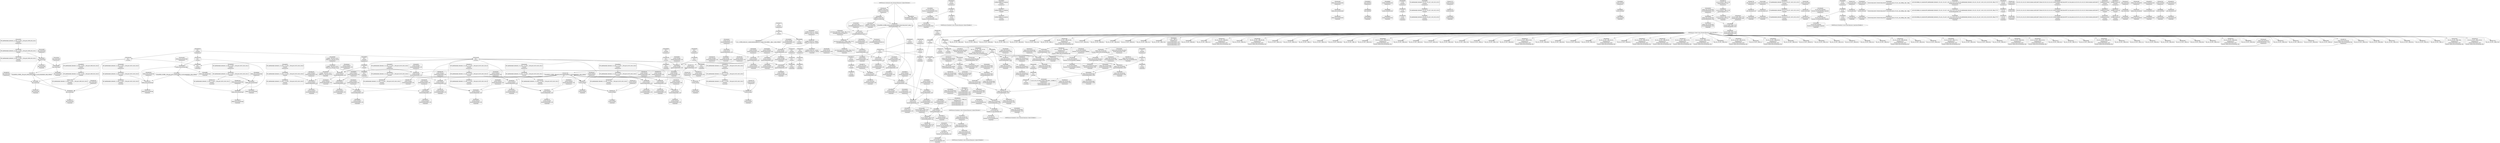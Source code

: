 digraph {
	CE0x4c045b0 [shape=record,shape=Mrecord,label="{CE0x4c045b0|i64*_getelementptr_inbounds_(_2_x_i64_,_2_x_i64_*___llvm_gcov_ctr98,_i64_0,_i64_1)|*Constant*|*SummSink*}"]
	CE0x4bc4ae0 [shape=record,shape=Mrecord,label="{CE0x4bc4ae0|selinux_shm_associate:security|security/selinux/hooks.c,5327}"]
	CE0x4bf1500 [shape=record,shape=Mrecord,label="{CE0x4bf1500|current_sid:tmp17|security/selinux/hooks.c,218|*SummSink*}"]
	CE0x4be9290 [shape=record,shape=Mrecord,label="{CE0x4be9290|current_sid:tmp16|security/selinux/hooks.c,218|*SummSource*}"]
	CE0x4b9eea0 [shape=record,shape=Mrecord,label="{CE0x4b9eea0|GLOBAL:current_task|Global_var:current_task|*SummSink*}"]
	CE0x4bf96a0 [shape=record,shape=Mrecord,label="{CE0x4bf96a0|current_sid:security|security/selinux/hooks.c,218}"]
	CE0x4bb8050 [shape=record,shape=Mrecord,label="{CE0x4bb8050|GLOBAL:current_sid.__warned|Global_var:current_sid.__warned|*SummSource*}"]
	CE0x4bbf1d0 [shape=record,shape=Mrecord,label="{CE0x4bbf1d0|current_sid:tmp11|security/selinux/hooks.c,218|*SummSink*}"]
	CE0x4bb88e0 [shape=record,shape=Mrecord,label="{CE0x4bb88e0|current_sid:tobool1|security/selinux/hooks.c,218}"]
	CE0x4b9fab0 [shape=record,shape=Mrecord,label="{CE0x4b9fab0|avc_has_perm:tclass|Function::avc_has_perm&Arg::tclass::}"]
	CE0x4bc6150 [shape=record,shape=Mrecord,label="{CE0x4bc6150|80:_i32,_112:_i8*,_:_CRE_25,26_}"]
	CE0x4bd5f20 [shape=record,shape=Mrecord,label="{CE0x4bd5f20|current_sid:tmp5|security/selinux/hooks.c,218|*SummSource*}"]
	CE0x4befbc0 [shape=record,shape=Mrecord,label="{CE0x4befbc0|GLOBAL:lockdep_rcu_suspicious|*Constant*|*SummSource*}"]
	CE0x4bc5d40 [shape=record,shape=Mrecord,label="{CE0x4bc5d40|i32_1|*Constant*|*SummSink*}"]
	CE0x4ba3460 [shape=record,shape=Mrecord,label="{CE0x4ba3460|selinux_shm_associate:entry}"]
	CE0x4bc1fc0 [shape=record,shape=Mrecord,label="{CE0x4bc1fc0|80:_i32,_112:_i8*,_:_CRE_10,11_}"]
	CE0x4bc1830 [shape=record,shape=Mrecord,label="{CE0x4bc1830|80:_i32,_112:_i8*,_:_CRE_58,59_}"]
	CE0x4bbdf30 [shape=record,shape=Mrecord,label="{CE0x4bbdf30|current_sid:tmp4|security/selinux/hooks.c,218|*SummSource*}"]
	CE0x4bc3f50 [shape=record,shape=Mrecord,label="{CE0x4bc3f50|80:_i32,_112:_i8*,_:_CRE_8,9_}"]
	CE0x4bb10a0 [shape=record,shape=Mrecord,label="{CE0x4bb10a0|80:_i32,_112:_i8*,_:_CRE_80,84_|*MultipleSource*|security/selinux/hooks.c,5327|Function::selinux_shm_associate&Arg::shp::}"]
	CE0x5533b20 [shape=record,shape=Mrecord,label="{CE0x5533b20|80:_i32,_112:_i8*,_:_CRE_23,24_}"]
	CE0x4bca330 [shape=record,shape=Mrecord,label="{CE0x4bca330|i64_1|*Constant*}"]
	CE0x4bf6dc0 [shape=record,shape=Mrecord,label="{CE0x4bf6dc0|get_current:bb|*SummSource*}"]
	CE0x4bd64d0 [shape=record,shape=Mrecord,label="{CE0x4bd64d0|0:_i8,_:_GCMR_current_sid.__warned_internal_global_i8_0,_section_.data.unlikely_,_align_1:_elem_0:default:}"]
	CE0x4bb3450 [shape=record,shape=Mrecord,label="{CE0x4bb3450|selinux_shm_associate:entry|*SummSink*}"]
	CE0x4bbf8a0 [shape=record,shape=Mrecord,label="{CE0x4bbf8a0|current_sid:land.lhs.true}"]
	CE0x4bb6000 [shape=record,shape=Mrecord,label="{CE0x4bb6000|current_sid:sid|security/selinux/hooks.c,220|*SummSource*}"]
	CE0x4beb000 [shape=record,shape=Mrecord,label="{CE0x4beb000|i1_true|*Constant*|*SummSource*}"]
	CE0x4bc1960 [shape=record,shape=Mrecord,label="{CE0x4bc1960|80:_i32,_112:_i8*,_:_CRE_59,60_}"]
	CE0x4bea6f0 [shape=record,shape=Mrecord,label="{CE0x4bea6f0|current_sid:tmp13|security/selinux/hooks.c,218}"]
	CE0x4bf27c0 [shape=record,shape=Mrecord,label="{CE0x4bf27c0|current_sid:tmp20|security/selinux/hooks.c,218|*SummSink*}"]
	CE0x4bb89e0 [shape=record,shape=Mrecord,label="{CE0x4bb89e0|current_sid:tmp8|security/selinux/hooks.c,218|*SummSink*}"]
	CE0x4bd6030 [shape=record,shape=Mrecord,label="{CE0x4bd6030|GLOBAL:current_sid.__warned|Global_var:current_sid.__warned|*SummSink*}"]
	CE0x4befd00 [shape=record,shape=Mrecord,label="{CE0x4befd00|i8*_getelementptr_inbounds_(_25_x_i8_,_25_x_i8_*_.str3,_i32_0,_i32_0)|*Constant*|*SummSource*}"]
	CE0x4bf1060 [shape=record,shape=Mrecord,label="{CE0x4bf1060|i64*_getelementptr_inbounds_(_11_x_i64_,_11_x_i64_*___llvm_gcov_ctr125,_i64_0,_i64_9)|*Constant*|*SummSink*}"]
	CE0x4bcb760 [shape=record,shape=Mrecord,label="{CE0x4bcb760|selinux_shm_associate:tmp5|security/selinux/hooks.c,5327|*SummSource*}"]
	CE0x4bd7260 [shape=record,shape=Mrecord,label="{CE0x4bd7260|current_sid:tmp5|security/selinux/hooks.c,218}"]
	CE0x4bd8470 [shape=record,shape=Mrecord,label="{CE0x4bd8470|current_sid:call4|security/selinux/hooks.c,218}"]
	CE0x60b7f30 [shape=record,shape=Mrecord,label="{CE0x60b7f30|selinux_shm_associate:tmp|*SummSink*}"]
	CE0x4c08ce0 [shape=record,shape=Mrecord,label="{CE0x4c08ce0|get_current:tmp3|*SummSource*}"]
	CE0x5533a30 [shape=record,shape=Mrecord,label="{CE0x5533a30|80:_i32,_112:_i8*,_:_CRE_22,23_}"]
	CE0x4bacd30 [shape=record,shape=Mrecord,label="{CE0x4bacd30|current_sid:tmp|*SummSink*}"]
	CE0x4bc0080 [shape=record,shape=Mrecord,label="{CE0x4bc0080|80:_i32,_112:_i8*,_:_CRE_50,51_}"]
	CE0x4bb2c40 [shape=record,shape=Mrecord,label="{CE0x4bb2c40|80:_i32,_112:_i8*,_:_CRE_16,17_}"]
	CE0x4ba8480 [shape=record,shape=Mrecord,label="{CE0x4ba8480|avc_has_perm:tsid|Function::avc_has_perm&Arg::tsid::}"]
	CE0x4bc7470 [shape=record,shape=Mrecord,label="{CE0x4bc7470|current_sid:entry|*SummSource*}"]
	CE0x4bd9bb0 [shape=record,shape=Mrecord,label="{CE0x4bd9bb0|current_sid:tmp12|security/selinux/hooks.c,218|*SummSink*}"]
	CE0x4bba2c0 [shape=record,shape=Mrecord,label="{CE0x4bba2c0|current_sid:tmp15|security/selinux/hooks.c,218}"]
	CE0x4bb6fa0 [shape=record,shape=Mrecord,label="{CE0x4bb6fa0|current_sid:if.end|*SummSource*}"]
	CE0x4bd23f0 [shape=record,shape=Mrecord,label="{CE0x4bd23f0|i32_78|*Constant*|*SummSink*}"]
	CE0x4bacaa0 [shape=record,shape=Mrecord,label="{CE0x4bacaa0|GLOBAL:current_task|Global_var:current_task|*SummSource*}"]
	CE0x62605a0 [shape=record,shape=Mrecord,label="{CE0x62605a0|80:_i32,_112:_i8*,_:_CRE_1,2_}"]
	CE0x4bc56a0 [shape=record,shape=Mrecord,label="{CE0x4bc56a0|80:_i32,_112:_i8*,_:_CRE_76,80_|*MultipleSource*|security/selinux/hooks.c,5327|Function::selinux_shm_associate&Arg::shp::}"]
	CE0x4bb5b50 [shape=record,shape=Mrecord,label="{CE0x4bb5b50|80:_i32,_112:_i8*,_:_CRE_112,120_|*MultipleSource*|security/selinux/hooks.c,5327|Function::selinux_shm_associate&Arg::shp::}"]
	CE0x4ba6040 [shape=record,shape=Mrecord,label="{CE0x4ba6040|_ret_i32_%call3,_!dbg_!27729|security/selinux/hooks.c,5332|*SummSink*}"]
	CE0x4bf3150 [shape=record,shape=Mrecord,label="{CE0x4bf3150|i64*_getelementptr_inbounds_(_11_x_i64_,_11_x_i64_*___llvm_gcov_ctr125,_i64_0,_i64_0)|*Constant*}"]
	CE0x4bbaa50 [shape=record,shape=Mrecord,label="{CE0x4bbaa50|_ret_i32_%retval.0,_!dbg_!27728|security/selinux/avc.c,775}"]
	CE0x4bb3c40 [shape=record,shape=Mrecord,label="{CE0x4bb3c40|80:_i32,_112:_i8*,_:_CRE_128,136_|*MultipleSource*|security/selinux/hooks.c,5327|Function::selinux_shm_associate&Arg::shp::}"]
	CE0x4bf1be0 [shape=record,shape=Mrecord,label="{CE0x4bf1be0|current_sid:tmp19|security/selinux/hooks.c,218}"]
	CE0x4bf9340 [shape=record,shape=Mrecord,label="{CE0x4bf9340|i32_22|*Constant*|*SummSink*}"]
	CE0x4bad430 [shape=record,shape=Mrecord,label="{CE0x4bad430|i64*_getelementptr_inbounds_(_2_x_i64_,_2_x_i64_*___llvm_gcov_ctr312,_i64_0,_i64_0)|*Constant*}"]
	CE0x4bb0000 [shape=record,shape=Mrecord,label="{CE0x4bb0000|i32_1|*Constant*}"]
	CE0x4bbafb0 [shape=record,shape=Mrecord,label="{CE0x4bbafb0|avc_has_perm:auditdata|Function::avc_has_perm&Arg::auditdata::|*SummSink*}"]
	CE0x4bd8760 [shape=record,shape=Mrecord,label="{CE0x4bd8760|current_sid:call4|security/selinux/hooks.c,218|*SummSource*}"]
	CE0x4ba8870 [shape=record,shape=Mrecord,label="{CE0x4ba8870|i16_28|*Constant*}"]
	CE0x4bb7cc0 [shape=record,shape=Mrecord,label="{CE0x4bb7cc0|current_sid:tmp7|security/selinux/hooks.c,218|*SummSink*}"]
	CE0x4bb27d0 [shape=record,shape=Mrecord,label="{CE0x4bb27d0|_call_void_mcount()_#3|*SummSource*}"]
	CE0x4bea390 [shape=record,shape=Mrecord,label="{CE0x4bea390|_call_void_mcount()_#3|*SummSink*}"]
	CE0x4bbf800 [shape=record,shape=Mrecord,label="{CE0x4bbf800|current_sid:land.lhs.true|*SummSource*}"]
	CE0x4bbf050 [shape=record,shape=Mrecord,label="{CE0x4bbf050|current_sid:tmp11|security/selinux/hooks.c,218|*SummSource*}"]
	CE0x4bb7640 [shape=record,shape=Mrecord,label="{CE0x4bb7640|current_sid:tmp6|security/selinux/hooks.c,218|*SummSink*}"]
	"CONST[source:0(mediator),value:2(dynamic)][purpose:{subject}][SrcIdx:3]"
	CE0x4bda220 [shape=record,shape=Mrecord,label="{CE0x4bda220|i64*_getelementptr_inbounds_(_11_x_i64_,_11_x_i64_*___llvm_gcov_ctr125,_i64_0,_i64_6)|*Constant*|*SummSink*}"]
	CE0x4bc1700 [shape=record,shape=Mrecord,label="{CE0x4bc1700|80:_i32,_112:_i8*,_:_CRE_57,58_}"]
	CE0x4bf0a30 [shape=record,shape=Mrecord,label="{CE0x4bf0a30|i8*_getelementptr_inbounds_(_45_x_i8_,_45_x_i8_*_.str12,_i32_0,_i32_0)|*Constant*|*SummSink*}"]
	CE0x4bcbe10 [shape=record,shape=Mrecord,label="{CE0x4bcbe10|selinux_shm_associate:type|security/selinux/hooks.c,5329|*SummSource*}"]
	CE0x4bc2a70 [shape=record,shape=Mrecord,label="{CE0x4bc2a70|current_sid:do.body|*SummSink*}"]
	CE0x4bc6980 [shape=record,shape=Mrecord,label="{CE0x4bc6980|80:_i32,_112:_i8*,_:_CRE_45,46_}"]
	CE0x4bc9b00 [shape=record,shape=Mrecord,label="{CE0x4bc9b00|current_sid:entry|*SummSink*}"]
	CE0x4bbc420 [shape=record,shape=Mrecord,label="{CE0x4bbc420|selinux_shm_associate:ipc_id|security/selinux/hooks.c,5330|*SummSource*}"]
	CE0x4bf1ab0 [shape=record,shape=Mrecord,label="{CE0x4bf1ab0|current_sid:tmp18|security/selinux/hooks.c,218|*SummSink*}"]
	CE0x4bbe610 [shape=record,shape=Mrecord,label="{CE0x4bbe610|i64_4|*Constant*|*SummSink*}"]
	CE0x4b9fe00 [shape=record,shape=Mrecord,label="{CE0x4b9fe00|i32_64|*Constant*|*SummSource*}"]
	CE0x4bb2b20 [shape=record,shape=Mrecord,label="{CE0x4bb2b20|get_current:tmp1}"]
	CE0x4bec030 [shape=record,shape=Mrecord,label="{CE0x4bec030|i64_5|*Constant*}"]
	CE0x4baae50 [shape=record,shape=Mrecord,label="{CE0x4baae50|selinux_shm_associate:ad|security/selinux/hooks.c, 5324|*SummSource*}"]
	CE0x4bf0d00 [shape=record,shape=Mrecord,label="{CE0x4bf0d00|i64*_getelementptr_inbounds_(_11_x_i64_,_11_x_i64_*___llvm_gcov_ctr125,_i64_0,_i64_9)|*Constant*}"]
	CE0x4bba7d0 [shape=record,shape=Mrecord,label="{CE0x4bba7d0|avc_has_perm:entry}"]
	CE0x4bb7a20 [shape=record,shape=Mrecord,label="{CE0x4bb7a20|80:_i32,_112:_i8*,_:_CRE_5,6_}"]
	CE0x4bf3900 [shape=record,shape=Mrecord,label="{CE0x4bf3900|current_sid:do.end|*SummSink*}"]
	CE0x4bda720 [shape=record,shape=Mrecord,label="{CE0x4bda720|%struct.task_struct*_(%struct.task_struct**)*_asm_movq_%gs:$_1:P_,$0_,_r,im,_dirflag_,_fpsr_,_flags_|*SummSink*}"]
	CE0x4bafb80 [shape=record,shape=Mrecord,label="{CE0x4bafb80|80:_i32,_112:_i8*,_:_CRE_64,65_}"]
	CE0x4bc5b60 [shape=record,shape=Mrecord,label="{CE0x4bc5b60|80:_i32,_112:_i8*,_:_CRE_71,72_}"]
	CE0x4ba9cc0 [shape=record,shape=Mrecord,label="{CE0x4ba9cc0|selinux_shm_associate:key|security/selinux/hooks.c,5330}"]
	CE0x4bac390 [shape=record,shape=Mrecord,label="{CE0x4bac390|80:_i32,_112:_i8*,_:_CRE_38,39_}"]
	CE0x4bd6b50 [shape=record,shape=Mrecord,label="{CE0x4bd6b50|GLOBAL:__llvm_gcov_ctr125|Global_var:__llvm_gcov_ctr125}"]
	CE0x4bbfcf0 [shape=record,shape=Mrecord,label="{CE0x4bbfcf0|80:_i32,_112:_i8*,_:_CRE_47,48_}"]
	CE0x4bbe880 [shape=record,shape=Mrecord,label="{CE0x4bbe880|current_sid:tmp9|security/selinux/hooks.c,218|*SummSink*}"]
	CE0x4bc4df0 [shape=record,shape=Mrecord,label="{CE0x4bc4df0|selinux_shm_associate:tmp5|security/selinux/hooks.c,5327}"]
	CE0x4bb3240 [shape=record,shape=Mrecord,label="{CE0x4bb3240|selinux_shm_associate:tmp}"]
	CE0x4bd1e90 [shape=record,shape=Mrecord,label="{CE0x4bd1e90|_ret_%struct.task_struct*_%tmp4,_!dbg_!27714|./arch/x86/include/asm/current.h,14}"]
	CE0x6260530 [shape=record,shape=Mrecord,label="{CE0x6260530|80:_i32,_112:_i8*,_:_CRE_0,1_}"]
	CE0x4bd6d00 [shape=record,shape=Mrecord,label="{CE0x4bd6d00|GLOBAL:__llvm_gcov_ctr125|Global_var:__llvm_gcov_ctr125|*SummSource*}"]
	CE0x4bbdd90 [shape=record,shape=Mrecord,label="{CE0x4bbdd90|i64_2|*Constant*|*SummSink*}"]
	CE0x4bae050 [shape=record,shape=Mrecord,label="{CE0x4bae050|selinux_shm_associate:shp|Function::selinux_shm_associate&Arg::shp::}"]
	CE0x4bbbe80 [shape=record,shape=Mrecord,label="{CE0x4bbbe80|selinux_shm_associate:u|security/selinux/hooks.c,5330|*SummSource*}"]
	CE0x4bf8710 [shape=record,shape=Mrecord,label="{CE0x4bf8710|COLLAPSED:_GCMRE___llvm_gcov_ctr98_internal_global_2_x_i64_zeroinitializer:_elem_0:default:}"]
	CE0x4bc4360 [shape=record,shape=Mrecord,label="{CE0x4bc4360|80:_i32,_112:_i8*,_:_CRE_192,200_|*MultipleSource*|security/selinux/hooks.c,5327|Function::selinux_shm_associate&Arg::shp::}"]
	CE0x4be9db0 [shape=record,shape=Mrecord,label="{CE0x4be9db0|_call_void_lockdep_rcu_suspicious(i8*_getelementptr_inbounds_(_25_x_i8_,_25_x_i8_*_.str3,_i32_0,_i32_0),_i32_218,_i8*_getelementptr_inbounds_(_45_x_i8_,_45_x_i8_*_.str12,_i32_0,_i32_0))_#10,_!dbg_!27727|security/selinux/hooks.c,218|*SummSink*}"]
	CE0x4bc3990 [shape=record,shape=Mrecord,label="{CE0x4bc3990|80:_i32,_112:_i8*,_:_CRE_30,31_}"]
	CE0x4bc6bd0 [shape=record,shape=Mrecord,label="{CE0x4bc6bd0|i64*_getelementptr_inbounds_(_2_x_i64_,_2_x_i64_*___llvm_gcov_ctr312,_i64_0,_i64_0)|*Constant*|*SummSource*}"]
	CE0x4bd88e0 [shape=record,shape=Mrecord,label="{CE0x4bd88e0|current_sid:call4|security/selinux/hooks.c,218|*SummSink*}"]
	CE0x4bd6e30 [shape=record,shape=Mrecord,label="{CE0x4bd6e30|GLOBAL:__llvm_gcov_ctr125|Global_var:__llvm_gcov_ctr125|*SummSink*}"]
	CE0x4bc1a90 [shape=record,shape=Mrecord,label="{CE0x4bc1a90|80:_i32,_112:_i8*,_:_CRE_60,61_}"]
	CE0x4bda4f0 [shape=record,shape=Mrecord,label="{CE0x4bda4f0|%struct.task_struct*_(%struct.task_struct**)*_asm_movq_%gs:$_1:P_,$0_,_r,im,_dirflag_,_fpsr_,_flags_}"]
	CE0x4ba7cd0 [shape=record,shape=Mrecord,label="{CE0x4ba7cd0|current_sid:do.body}"]
	"CONST[source:0(mediator),value:2(dynamic)][purpose:{object}][SnkIdx:1]"
	CE0x4bf1930 [shape=record,shape=Mrecord,label="{CE0x4bf1930|current_sid:tmp18|security/selinux/hooks.c,218|*SummSource*}"]
	CE0x4bb5f10 [shape=record,shape=Mrecord,label="{CE0x4bb5f10|current_sid:sid|security/selinux/hooks.c,220|*SummSink*}"]
	CE0x4bcb820 [shape=record,shape=Mrecord,label="{CE0x4bcb820|selinux_shm_associate:tmp5|security/selinux/hooks.c,5327|*SummSink*}"]
	CE0x4bbff50 [shape=record,shape=Mrecord,label="{CE0x4bbff50|80:_i32,_112:_i8*,_:_CRE_49,50_}"]
	"CONST[source:0(mediator),value:2(dynamic)][purpose:{subject}][SnkIdx:0]"
	CE0x4bbd6a0 [shape=record,shape=Mrecord,label="{CE0x4bbd6a0|selinux_shm_associate:tmp7|security/selinux/hooks.c,5332|*SummSource*}"]
	CE0x4bfa260 [shape=record,shape=Mrecord,label="{CE0x4bfa260|current_sid:tmp23|security/selinux/hooks.c,218|*SummSink*}"]
	CE0x4ba85d0 [shape=record,shape=Mrecord,label="{CE0x4ba85d0|avc_has_perm:tsid|Function::avc_has_perm&Arg::tsid::|*SummSource*}"]
	CE0x4beb180 [shape=record,shape=Mrecord,label="{CE0x4beb180|i1_true|*Constant*|*SummSink*}"]
	CE0x4bbaac0 [shape=record,shape=Mrecord,label="{CE0x4bbaac0|avc_has_perm:requested|Function::avc_has_perm&Arg::requested::}"]
	CE0x5f85810 [shape=record,shape=Mrecord,label="{CE0x5f85810|selinux_shm_associate:shm_perm|security/selinux/hooks.c,5327|*SummSource*}"]
	CE0x4ba9bc0 [shape=record,shape=Mrecord,label="{CE0x4ba9bc0|selinux_shm_associate:tmp6|security/selinux/hooks.c,5330}"]
	CE0x4bb8660 [shape=record,shape=Mrecord,label="{CE0x4bb8660|80:_i32,_112:_i8*,_:_CRE_56,57_}"]
	CE0x4bc8960 [shape=record,shape=Mrecord,label="{CE0x4bc8960|80:_i32,_112:_i8*,_:_CRE_13,14_}"]
	CE0x4bd70f0 [shape=record,shape=Mrecord,label="{CE0x4bd70f0|current_sid:tmp6|security/selinux/hooks.c,218}"]
	CE0x4bc9db0 [shape=record,shape=Mrecord,label="{CE0x4bc9db0|_ret_i32_%tmp24,_!dbg_!27742|security/selinux/hooks.c,220|*SummSource*}"]
	CE0x4bf9710 [shape=record,shape=Mrecord,label="{CE0x4bf9710|current_sid:security|security/selinux/hooks.c,218|*SummSource*}"]
	CE0x4bbe6b0 [shape=record,shape=Mrecord,label="{CE0x4bbe6b0|current_sid:tmp9|security/selinux/hooks.c,218}"]
	CE0x4bbf650 [shape=record,shape=Mrecord,label="{CE0x4bbf650|current_sid:if.end}"]
	CE0x4bb0330 [shape=record,shape=Mrecord,label="{CE0x4bb0330|current_sid:tmp1|*SummSink*}"]
	CE0x4ba9060 [shape=record,shape=Mrecord,label="{CE0x4ba9060|selinux_shm_associate:shm_perm1|security/selinux/hooks.c,5330|*SummSource*}"]
	CE0x4ba5a80 [shape=record,shape=Mrecord,label="{CE0x4ba5a80|selinux_shm_associate:entry|*SummSource*}"]
	CE0x4bb77a0 [shape=record,shape=Mrecord,label="{CE0x4bb77a0|current_sid:tmp7|security/selinux/hooks.c,218}"]
	CE0x4bb4c70 [shape=record,shape=Mrecord,label="{CE0x4bb4c70|current_sid:tmp2}"]
	CE0x4bf01b0 [shape=record,shape=Mrecord,label="{CE0x4bf01b0|i32_218|*Constant*|*SummSource*}"]
	CE0x4bf6f40 [shape=record,shape=Mrecord,label="{CE0x4bf6f40|get_current:bb|*SummSink*}"]
	CE0x4befdc0 [shape=record,shape=Mrecord,label="{CE0x4befdc0|i8*_getelementptr_inbounds_(_25_x_i8_,_25_x_i8_*_.str3,_i32_0,_i32_0)|*Constant*|*SummSink*}"]
	CE0x4ba6590 [shape=record,shape=Mrecord,label="{CE0x4ba6590|current_sid:do.end}"]
	CE0x4bd3190 [shape=record,shape=Mrecord,label="{CE0x4bd3190|i64_3|*Constant*}"]
	CE0x4bf6560 [shape=record,shape=Mrecord,label="{CE0x4bf6560|i64*_getelementptr_inbounds_(_2_x_i64_,_2_x_i64_*___llvm_gcov_ctr98,_i64_0,_i64_0)|*Constant*|*SummSource*}"]
	CE0x4bb21e0 [shape=record,shape=Mrecord,label="{CE0x4bb21e0|get_current:tmp1|*SummSink*}"]
	CE0x4bb96f0 [shape=record,shape=Mrecord,label="{CE0x4bb96f0|i64*_getelementptr_inbounds_(_11_x_i64_,_11_x_i64_*___llvm_gcov_ctr125,_i64_0,_i64_8)|*Constant*}"]
	CE0x4bd2580 [shape=record,shape=Mrecord,label="{CE0x4bd2580|current_sid:cred|security/selinux/hooks.c,218}"]
	CE0x68813b0 [shape=record,shape=Mrecord,label="{CE0x68813b0|selinux_shm_associate:tmp3|*SummSource*}"]
	CE0x4bb2660 [shape=record,shape=Mrecord,label="{CE0x4bb2660|80:_i32,_112:_i8*,_:_CRE_37,38_}"]
	CE0x4be9060 [shape=record,shape=Mrecord,label="{CE0x4be9060|current_sid:tmp16|security/selinux/hooks.c,218}"]
	CE0x4ba97e0 [shape=record,shape=Mrecord,label="{CE0x4ba97e0|i32_3|*Constant*}"]
	CE0x4be9cd0 [shape=record,shape=Mrecord,label="{CE0x4be9cd0|_call_void_lockdep_rcu_suspicious(i8*_getelementptr_inbounds_(_25_x_i8_,_25_x_i8_*_.str3,_i32_0,_i32_0),_i32_218,_i8*_getelementptr_inbounds_(_45_x_i8_,_45_x_i8_*_.str12,_i32_0,_i32_0))_#10,_!dbg_!27727|security/selinux/hooks.c,218}"]
	CE0x4bf4d20 [shape=record,shape=Mrecord,label="{CE0x4bf4d20|current_sid:tmp21|security/selinux/hooks.c,218|*SummSource*}"]
	"CONST[source:2(external),value:2(dynamic)][purpose:{subject}][SrcIdx:2]"
	CE0x4bbd0c0 [shape=record,shape=Mrecord,label="{CE0x4bbd0c0|4:_i32,_:_CRE_0,2_|*MultipleSource*|security/selinux/hooks.c,5327|security/selinux/hooks.c,5332|security/selinux/hooks.c,5327}"]
	CE0x4be9d40 [shape=record,shape=Mrecord,label="{CE0x4be9d40|_call_void_lockdep_rcu_suspicious(i8*_getelementptr_inbounds_(_25_x_i8_,_25_x_i8_*_.str3,_i32_0,_i32_0),_i32_218,_i8*_getelementptr_inbounds_(_45_x_i8_,_45_x_i8_*_.str12,_i32_0,_i32_0))_#10,_!dbg_!27727|security/selinux/hooks.c,218|*SummSource*}"]
	CE0x4bec2c0 [shape=record,shape=Mrecord,label="{CE0x4bec2c0|i64_5|*Constant*|*SummSource*}"]
	CE0x4ba8a10 [shape=record,shape=Mrecord,label="{CE0x4ba8a10|i16_28|*Constant*|*SummSource*}"]
	CE0x4badf50 [shape=record,shape=Mrecord,label="{CE0x4badf50|i32_0|*Constant*|*SummSink*}"]
	CE0x4bd9f70 [shape=record,shape=Mrecord,label="{CE0x4bd9f70|i64*_getelementptr_inbounds_(_11_x_i64_,_11_x_i64_*___llvm_gcov_ctr125,_i64_0,_i64_6)|*Constant*|*SummSource*}"]
	CE0x4bf9dc0 [shape=record,shape=Mrecord,label="{CE0x4bf9dc0|current_sid:tmp23|security/selinux/hooks.c,218}"]
	CE0x4bf7070 [shape=record,shape=Mrecord,label="{CE0x4bf7070|i64*_getelementptr_inbounds_(_2_x_i64_,_2_x_i64_*___llvm_gcov_ctr98,_i64_0,_i64_0)|*Constant*}"]
	CE0x4bb7110 [shape=record,shape=Mrecord,label="{CE0x4bb7110|current_sid:tmp5|security/selinux/hooks.c,218|*SummSink*}"]
	CE0x4bbc730 [shape=record,shape=Mrecord,label="{CE0x4bbc730|selinux_shm_associate:sid2|security/selinux/hooks.c,5332}"]
	CE0x4c095d0 [shape=record,shape=Mrecord,label="{CE0x4c095d0|get_current:tmp2}"]
	CE0x4bade20 [shape=record,shape=Mrecord,label="{CE0x4bade20|i32_0|*Constant*|*SummSource*}"]
	CE0x4bf1f30 [shape=record,shape=Mrecord,label="{CE0x4bf1f30|i64*_getelementptr_inbounds_(_11_x_i64_,_11_x_i64_*___llvm_gcov_ctr125,_i64_0,_i64_10)|*Constant*}"]
	CE0x4bc2d40 [shape=record,shape=Mrecord,label="{CE0x4bc2d40|current_sid:bb|*SummSink*}"]
	CE0x4bb6670 [shape=record,shape=Mrecord,label="{CE0x4bb6670|selinux_shm_associate:tmp3|*SummSink*}"]
	CE0x4bafde0 [shape=record,shape=Mrecord,label="{CE0x4bafde0|80:_i32,_112:_i8*,_:_CRE_66,67_}"]
	CE0x4bf0010 [shape=record,shape=Mrecord,label="{CE0x4bf0010|i32_218|*Constant*}"]
	CE0x4bd2f90 [shape=record,shape=Mrecord,label="{CE0x4bd2f90|current_sid:tobool|security/selinux/hooks.c,218|*SummSource*}"]
	CE0x4befc50 [shape=record,shape=Mrecord,label="{CE0x4befc50|GLOBAL:lockdep_rcu_suspicious|*Constant*|*SummSink*}"]
	CE0x5533940 [shape=record,shape=Mrecord,label="{CE0x5533940|80:_i32,_112:_i8*,_:_CRE_21,22_}"]
	CE0x4bc85f0 [shape=record,shape=Mrecord,label="{CE0x4bc85f0|selinux_shm_associate:ipc_id|security/selinux/hooks.c,5330}"]
	CE0x4bbd850 [shape=record,shape=Mrecord,label="{CE0x4bbd850|selinux_shm_associate:tmp7|security/selinux/hooks.c,5332|*SummSink*}"]
	CE0x4bc86d0 [shape=record,shape=Mrecord,label="{CE0x4bc86d0|i32_(i32,_i32,_i16,_i32,_%struct.common_audit_data*)*_bitcast_(i32_(i32,_i32,_i16,_i32,_%struct.common_audit_data.495*)*_avc_has_perm_to_i32_(i32,_i32,_i16,_i32,_%struct.common_audit_data*)*)|*Constant*|*SummSource*}"]
	CE0x4bb1420 [shape=record,shape=Mrecord,label="{CE0x4bb1420|80:_i32,_112:_i8*,_:_CRE_88,92_|*MultipleSource*|security/selinux/hooks.c,5327|Function::selinux_shm_associate&Arg::shp::}"]
	CE0x4bdabf0 [shape=record,shape=Mrecord,label="{CE0x4bdabf0|current_sid:call|security/selinux/hooks.c,218|*SummSink*}"]
	CE0x55338a0 [shape=record,shape=Mrecord,label="{CE0x55338a0|80:_i32,_112:_i8*,_:_CRE_20,21_}"]
	CE0x4bb4380 [shape=record,shape=Mrecord,label="{CE0x4bb4380|80:_i32,_112:_i8*,_:_CRE_160,168_|*MultipleSource*|security/selinux/hooks.c,5327|Function::selinux_shm_associate&Arg::shp::}"]
	CE0x4bf9020 [shape=record,shape=Mrecord,label="{CE0x4bf9020|current_sid:tmp21|security/selinux/hooks.c,218|*SummSink*}"]
	CE0x4bbbff0 [shape=record,shape=Mrecord,label="{CE0x4bbbff0|selinux_shm_associate:u|security/selinux/hooks.c,5330|*SummSink*}"]
	CE0x4bc8a50 [shape=record,shape=Mrecord,label="{CE0x4bc8a50|80:_i32,_112:_i8*,_:_CRE_14,15_}"]
	CE0x4bec560 [shape=record,shape=Mrecord,label="{CE0x4bec560|current_sid:tmp10|security/selinux/hooks.c,218}"]
	CE0x4bc4a70 [shape=record,shape=Mrecord,label="{CE0x4bc4a70|selinux_shm_associate:security|security/selinux/hooks.c,5327|*SummSource*}"]
	CE0x4ba4a50 [shape=record,shape=Mrecord,label="{CE0x4ba4a50|GLOBAL:get_current|*Constant*|*SummSource*}"]
	CE0x4c04dd0 [shape=record,shape=Mrecord,label="{CE0x4c04dd0|get_current:tmp2|*SummSource*}"]
	CE0x4b9fb20 [shape=record,shape=Mrecord,label="{CE0x4b9fb20|avc_has_perm:tclass|Function::avc_has_perm&Arg::tclass::|*SummSource*}"]
	CE0x4bb92e0 [shape=record,shape=Mrecord,label="{CE0x4bb92e0|GLOBAL:current_sid|*Constant*}"]
	CE0x4bb00f0 [shape=record,shape=Mrecord,label="{CE0x4bb00f0|i64*_getelementptr_inbounds_(_11_x_i64_,_11_x_i64_*___llvm_gcov_ctr125,_i64_0,_i64_1)|*Constant*}"]
	CE0x4bd1f30 [shape=record,shape=Mrecord,label="{CE0x4bd1f30|_ret_%struct.task_struct*_%tmp4,_!dbg_!27714|./arch/x86/include/asm/current.h,14|*SummSink*}"]
	CE0x4bc4850 [shape=record,shape=Mrecord,label="{CE0x4bc4850|i32_10|*Constant*|*SummSink*}"]
	CE0x4bb4d50 [shape=record,shape=Mrecord,label="{CE0x4bb4d50|current_sid:tmp2|*SummSink*}"]
	CE0x4bea9e0 [shape=record,shape=Mrecord,label="{CE0x4bea9e0|current_sid:tmp14|security/selinux/hooks.c,218}"]
	CE0x4c08d80 [shape=record,shape=Mrecord,label="{CE0x4c08d80|get_current:tmp3|*SummSink*}"]
	CE0x4bb91f0 [shape=record,shape=Mrecord,label="{CE0x4bb91f0|selinux_shm_associate:call|security/selinux/hooks.c,5325|*SummSource*}"]
	CE0x4bc2b30 [shape=record,shape=Mrecord,label="{CE0x4bc2b30|current_sid:bb}"]
	CE0x4bc9b70 [shape=record,shape=Mrecord,label="{CE0x4bc9b70|_ret_i32_%tmp24,_!dbg_!27742|security/selinux/hooks.c,220}"]
	CE0x4bbdb10 [shape=record,shape=Mrecord,label="{CE0x4bbdb10|i64_3|*Constant*|*SummSink*}"]
	CE0x4beab80 [shape=record,shape=Mrecord,label="{CE0x4beab80|current_sid:tmp14|security/selinux/hooks.c,218|*SummSource*}"]
	CE0x4bbde30 [shape=record,shape=Mrecord,label="{CE0x4bbde30|current_sid:tmp4|security/selinux/hooks.c,218}"]
	CE0x4bf6c10 [shape=record,shape=Mrecord,label="{CE0x4bf6c10|current_sid:tmp24|security/selinux/hooks.c,220|*SummSink*}"]
	CE0x4bbd130 [shape=record,shape=Mrecord,label="{CE0x4bbd130|4:_i32,_:_CRE_4,8_|*MultipleSource*|security/selinux/hooks.c,5327|security/selinux/hooks.c,5332|security/selinux/hooks.c,5327}"]
	CE0x4b9f810 [shape=record,shape=Mrecord,label="{CE0x4b9f810|i16_28|*Constant*|*SummSink*}"]
	CE0x4bbed20 [shape=record,shape=Mrecord,label="{CE0x4bbed20|current_sid:tmp10|security/selinux/hooks.c,218|*SummSink*}"]
	CE0x4bb81d0 [shape=record,shape=Mrecord,label="{CE0x4bb81d0|80:_i32,_112:_i8*,_:_CRE_52,53_}"]
	CE0x4bc2340 [shape=record,shape=Mrecord,label="{CE0x4bc2340|current_sid:tmp|*SummSource*}"]
	CE0x4bbe000 [shape=record,shape=Mrecord,label="{CE0x4bbe000|current_sid:tmp4|security/selinux/hooks.c,218|*SummSink*}"]
	CE0x4bc3dc0 [shape=record,shape=Mrecord,label="{CE0x4bc3dc0|80:_i32,_112:_i8*,_:_CRE_6,7_}"]
	CE0x4bc3d50 [shape=record,shape=Mrecord,label="{CE0x4bc3d50|selinux_shm_associate:shm_perm|security/selinux/hooks.c,5327}"]
	CE0x4b9fee0 [shape=record,shape=Mrecord,label="{CE0x4b9fee0|i32_64|*Constant*|*SummSink*}"]
	CE0x4ba9350 [shape=record,shape=Mrecord,label="{CE0x4ba9350|selinux_shm_associate:u|security/selinux/hooks.c,5330}"]
	CE0x4bdab50 [shape=record,shape=Mrecord,label="{CE0x4bdab50|current_sid:call|security/selinux/hooks.c,218|*SummSource*}"]
	CE0x4bab8c0 [shape=record,shape=Mrecord,label="{CE0x4bab8c0|selinux_shm_associate:tmp2|*SummSink*}"]
	CE0x4bb4ce0 [shape=record,shape=Mrecord,label="{CE0x4bb4ce0|current_sid:tmp2|*SummSource*}"]
	CE0x4b9ebd0 [shape=record,shape=Mrecord,label="{CE0x4b9ebd0|selinux_shm_associate:call3|security/selinux/hooks.c,5332}"]
	CE0x4bd6f70 [shape=record,shape=Mrecord,label="{CE0x4bd6f70|i64_0|*Constant*|*SummSource*}"]
	CE0x4bebd80 [shape=record,shape=Mrecord,label="{CE0x4bebd80|current_sid:tobool1|security/selinux/hooks.c,218|*SummSource*}"]
	CE0x4bd98c0 [shape=record,shape=Mrecord,label="{CE0x4bd98c0|current_sid:tmp12|security/selinux/hooks.c,218}"]
	CE0x4bec640 [shape=record,shape=Mrecord,label="{CE0x4bec640|i64_4|*Constant*|*SummSource*}"]
	CE0x4bf2430 [shape=record,shape=Mrecord,label="{CE0x4bf2430|current_sid:tmp19|security/selinux/hooks.c,218|*SummSink*}"]
	CE0x4ba9190 [shape=record,shape=Mrecord,label="{CE0x4ba9190|selinux_shm_associate:key|security/selinux/hooks.c,5330|*SummSource*}"]
	CE0x4bbd240 [shape=record,shape=Mrecord,label="{CE0x4bbd240|selinux_shm_associate:tmp7|security/selinux/hooks.c,5332}"]
	CE0x4ba9660 [shape=record,shape=Mrecord,label="{CE0x4ba9660|selinux_shm_associate:tmp6|security/selinux/hooks.c,5330|*SummSource*}"]
	CE0x4bc7e30 [shape=record,shape=Mrecord,label="{CE0x4bc7e30|avc_has_perm:entry|*SummSource*}"]
	CE0x4beb2b0 [shape=record,shape=Mrecord,label="{CE0x4beb2b0|i64*_getelementptr_inbounds_(_11_x_i64_,_11_x_i64_*___llvm_gcov_ctr125,_i64_0,_i64_8)|*Constant*|*SummSink*}"]
	CE0x4bc3a80 [shape=record,shape=Mrecord,label="{CE0x4bc3a80|80:_i32,_112:_i8*,_:_CRE_31,32_}"]
	CE0x4bcb410 [shape=record,shape=Mrecord,label="{CE0x4bcb410|i8_4|*Constant*|*SummSink*}"]
	CE0x4ba4d60 [shape=record,shape=Mrecord,label="{CE0x4ba4d60|get_current:entry}"]
	CE0x4bafcb0 [shape=record,shape=Mrecord,label="{CE0x4bafcb0|80:_i32,_112:_i8*,_:_CRE_65,66_}"]
	CE0x4bb2ed0 [shape=record,shape=Mrecord,label="{CE0x4bb2ed0|i64*_getelementptr_inbounds_(_2_x_i64_,_2_x_i64_*___llvm_gcov_ctr98,_i64_0,_i64_1)|*Constant*}"]
	CE0x4bc3e60 [shape=record,shape=Mrecord,label="{CE0x4bc3e60|80:_i32,_112:_i8*,_:_CRE_7,8_}"]
	CE0x4c2e240 [shape=record,shape=Mrecord,label="{CE0x4c2e240|get_current:tmp|*SummSink*}"]
	CE0x4bb7b60 [shape=record,shape=Mrecord,label="{CE0x4bb7b60|current_sid:tmp7|security/selinux/hooks.c,218|*SummSource*}"]
	CE0x4baff90 [shape=record,shape=Mrecord,label="{CE0x4baff90|selinux_shm_associate:tmp1|*SummSink*}"]
	CE0x4be9890 [shape=record,shape=Mrecord,label="{CE0x4be9890|i8_1|*Constant*|*SummSink*}"]
	CE0x4b9fbc0 [shape=record,shape=Mrecord,label="{CE0x4b9fbc0|avc_has_perm:tclass|Function::avc_has_perm&Arg::tclass::|*SummSink*}"]
	"CONST[source:1(input),value:2(dynamic)][purpose:{object}][SrcIdx:1]"
	CE0x4bb22f0 [shape=record,shape=Mrecord,label="{CE0x4bb22f0|80:_i32,_112:_i8*,_:_CRE_33,34_}"]
	CE0x4bb59b0 [shape=record,shape=Mrecord,label="{CE0x4bb59b0|80:_i32,_112:_i8*,_:_CRE_104,112_|*MultipleSource*|security/selinux/hooks.c,5327|Function::selinux_shm_associate&Arg::shp::}"]
	CE0x4bc5cd0 [shape=record,shape=Mrecord,label="{CE0x4bc5cd0|i32_1|*Constant*|*SummSource*}"]
	CE0x4bba680 [shape=record,shape=Mrecord,label="{CE0x4bba680|i32_(i32,_i32,_i16,_i32,_%struct.common_audit_data*)*_bitcast_(i32_(i32,_i32,_i16,_i32,_%struct.common_audit_data.495*)*_avc_has_perm_to_i32_(i32,_i32,_i16,_i32,_%struct.common_audit_data*)*)|*Constant*|*SummSink*}"]
	CE0x4b9f320 [shape=record,shape=Mrecord,label="{CE0x4b9f320|avc_has_perm:ssid|Function::avc_has_perm&Arg::ssid::}"]
	CE0x4bd2ec0 [shape=record,shape=Mrecord,label="{CE0x4bd2ec0|current_sid:tobool|security/selinux/hooks.c,218|*SummSink*}"]
	CE0x4bac8a0 [shape=record,shape=Mrecord,label="{CE0x4bac8a0|GLOBAL:current_task|Global_var:current_task}"]
	CE0x4bb7df0 [shape=record,shape=Mrecord,label="{CE0x4bb7df0|GLOBAL:current_sid.__warned|Global_var:current_sid.__warned}"]
	CE0x4bc29d0 [shape=record,shape=Mrecord,label="{CE0x4bc29d0|current_sid:do.body|*SummSource*}"]
	CE0x4bec5d0 [shape=record,shape=Mrecord,label="{CE0x4bec5d0|i64_4|*Constant*}"]
	CE0x4bf1490 [shape=record,shape=Mrecord,label="{CE0x4bf1490|current_sid:tmp17|security/selinux/hooks.c,218|*SummSource*}"]
	CE0x4bfa0e0 [shape=record,shape=Mrecord,label="{CE0x4bfa0e0|current_sid:tmp23|security/selinux/hooks.c,218|*SummSource*}"]
	CE0x4bc6850 [shape=record,shape=Mrecord,label="{CE0x4bc6850|80:_i32,_112:_i8*,_:_CRE_44,45_}"]
	CE0x4bb2110 [shape=record,shape=Mrecord,label="{CE0x4bb2110|selinux_shm_associate:bb|*SummSink*}"]
	CE0x4be9540 [shape=record,shape=Mrecord,label="{CE0x4be9540|i8_1|*Constant*}"]
	CE0x4bbdbf0 [shape=record,shape=Mrecord,label="{CE0x4bbdbf0|i64_0|*Constant*}"]
	CE0x4bd2460 [shape=record,shape=Mrecord,label="{CE0x4bd2460|i32_78|*Constant*|*SummSource*}"]
	CE0x4bcb580 [shape=record,shape=Mrecord,label="{CE0x4bcb580|selinux_shm_associate:shm_perm1|security/selinux/hooks.c,5330}"]
	CE0x4bf3970 [shape=record,shape=Mrecord,label="{CE0x4bf3970|current_sid:land.lhs.true2|*SummSource*}"]
	CE0x4bb5010 [shape=record,shape=Mrecord,label="{CE0x4bb5010|i64_1|*Constant*|*SummSource*}"]
	CE0x4ba1ca0 [shape=record,shape=Mrecord,label="{CE0x4ba1ca0|current_sid:tmp3|*SummSource*}"]
	CE0x4bbdc80 [shape=record,shape=Mrecord,label="{CE0x4bbdc80|i64_2|*Constant*}"]
	CE0x4bda5f0 [shape=record,shape=Mrecord,label="{CE0x4bda5f0|%struct.task_struct*_(%struct.task_struct**)*_asm_movq_%gs:$_1:P_,$0_,_r,im,_dirflag_,_fpsr_,_flags_|*SummSource*}"]
	CE0x4bd77f0 [shape=record,shape=Mrecord,label="{CE0x4bd77f0|current_sid:tmp1|*SummSource*}"]
	CE0x4bbab60 [shape=record,shape=Mrecord,label="{CE0x4bbab60|avc_has_perm:requested|Function::avc_has_perm&Arg::requested::|*SummSource*}"]
	CE0x4ba9a40 [shape=record,shape=Mrecord,label="{CE0x4ba9a40|i32_3|*Constant*|*SummSink*}"]
	CE0x4bb2fe0 [shape=record,shape=Mrecord,label="{CE0x4bb2fe0|COLLAPSED:_GCMRE___llvm_gcov_ctr312_internal_global_2_x_i64_zeroinitializer:_elem_0:default:}"]
	CE0x4b9f700 [shape=record,shape=Mrecord,label="{CE0x4b9f700|avc_has_perm:entry|*SummSink*}"]
	CE0x4bb8400 [shape=record,shape=Mrecord,label="{CE0x4bb8400|80:_i32,_112:_i8*,_:_CRE_54,55_}"]
	CE0x4bf8780 [shape=record,shape=Mrecord,label="{CE0x4bf8780|get_current:tmp|*SummSource*}"]
	CE0x4bab170 [shape=record,shape=Mrecord,label="{CE0x4bab170|80:_i32,_112:_i8*,_:_CRE_18,19_}"]
	CE0x4bd9a30 [shape=record,shape=Mrecord,label="{CE0x4bd9a30|current_sid:tmp12|security/selinux/hooks.c,218|*SummSource*}"]
	CE0x4ba8ce0 [shape=record,shape=Mrecord,label="{CE0x4ba8ce0|selinux_shm_associate:tmp4|security/selinux/hooks.c,5327}"]
	CE0x4bbca20 [shape=record,shape=Mrecord,label="{CE0x4bbca20|selinux_shm_associate:sid2|security/selinux/hooks.c,5332|*SummSource*}"]
	CE0x4bb6e10 [shape=record,shape=Mrecord,label="{CE0x4bb6e10|current_sid:land.lhs.true2}"]
	CE0x4bda840 [shape=record,shape=Mrecord,label="{CE0x4bda840|current_sid:call|security/selinux/hooks.c,218}"]
	CE0x4ba4850 [shape=record,shape=Mrecord,label="{CE0x4ba4850|selinux_shm_associate:tmp1|*SummSource*}"]
	CE0x4bbb2f0 [shape=record,shape=Mrecord,label="{CE0x4bbb2f0|_ret_i32_%retval.0,_!dbg_!27728|security/selinux/avc.c,775|*SummSink*}"]
	CE0x62604c0 [shape=record,shape=Mrecord,label="{CE0x62604c0|selinux_shm_associate:shm_perm|security/selinux/hooks.c,5327|*SummSink*}"]
	CE0x4bb2480 [shape=record,shape=Mrecord,label="{CE0x4bb2480|80:_i32,_112:_i8*,_:_CRE_35,36_}"]
	CE0x4ba9850 [shape=record,shape=Mrecord,label="{CE0x4ba9850|i32_3|*Constant*|*SummSource*}"]
	CE0x4bf5230 [shape=record,shape=Mrecord,label="{CE0x4bf5230|current_sid:sid|security/selinux/hooks.c,220}"]
	CE0x4c3a920 [shape=record,shape=Mrecord,label="{CE0x4c3a920|get_current:tmp4|./arch/x86/include/asm/current.h,14}"]
	CE0x4ba4e10 [shape=record,shape=Mrecord,label="{CE0x4ba4e10|get_current:entry|*SummSource*}"]
	CE0x4ba7bc0 [shape=record,shape=Mrecord,label="{CE0x4ba7bc0|current_sid:if.then|*SummSink*}"]
	CE0x4ba8d50 [shape=record,shape=Mrecord,label="{CE0x4ba8d50|selinux_shm_associate:tmp4|security/selinux/hooks.c,5327|*SummSource*}"]
	CE0x4c04e40 [shape=record,shape=Mrecord,label="{CE0x4c04e40|get_current:tmp2|*SummSink*}"]
	CE0x4bc6330 [shape=record,shape=Mrecord,label="{CE0x4bc6330|80:_i32,_112:_i8*,_:_CRE_27,28_}"]
	CE0x4bebf00 [shape=record,shape=Mrecord,label="{CE0x4bebf00|current_sid:tobool1|security/selinux/hooks.c,218|*SummSink*}"]
	CE0x4bc48c0 [shape=record,shape=Mrecord,label="{CE0x4bc48c0|selinux_shm_associate:security|security/selinux/hooks.c,5327|*SummSink*}"]
	CE0x4bbdcf0 [shape=record,shape=Mrecord,label="{CE0x4bbdcf0|i64_2|*Constant*|*SummSource*}"]
	CE0x4bf23c0 [shape=record,shape=Mrecord,label="{CE0x4bf23c0|i64*_getelementptr_inbounds_(_11_x_i64_,_11_x_i64_*___llvm_gcov_ctr125,_i64_0,_i64_10)|*Constant*|*SummSink*}"]
	CE0x4bc1570 [shape=record,shape=Mrecord,label="{CE0x4bc1570|i64*_getelementptr_inbounds_(_2_x_i64_,_2_x_i64_*___llvm_gcov_ctr312,_i64_0,_i64_1)|*Constant*|*SummSink*}"]
	CE0x4bf32a0 [shape=record,shape=Mrecord,label="{CE0x4bf32a0|i64*_getelementptr_inbounds_(_11_x_i64_,_11_x_i64_*___llvm_gcov_ctr125,_i64_0,_i64_0)|*Constant*|*SummSource*}"]
	CE0x4bb6ee0 [shape=record,shape=Mrecord,label="{CE0x4bb6ee0|current_sid:land.lhs.true2|*SummSink*}"]
	CE0x4ba8700 [shape=record,shape=Mrecord,label="{CE0x4ba8700|avc_has_perm:tsid|Function::avc_has_perm&Arg::tsid::|*SummSink*}"]
	CE0x4bb7950 [shape=record,shape=Mrecord,label="{CE0x4bb7950|80:_i32,_112:_i8*,_:_CRE_4,5_}"]
	CE0x4bf33e0 [shape=record,shape=Mrecord,label="{CE0x4bf33e0|i64*_getelementptr_inbounds_(_11_x_i64_,_11_x_i64_*___llvm_gcov_ctr125,_i64_0,_i64_0)|*Constant*|*SummSink*}"]
	CE0x4ba48c0 [shape=record,shape=Mrecord,label="{CE0x4ba48c0|selinux_shm_associate:tmp1}"]
	CE0x4bca000 [shape=record,shape=Mrecord,label="{CE0x4bca000|i64*_getelementptr_inbounds_(_11_x_i64_,_11_x_i64_*___llvm_gcov_ctr125,_i64_0,_i64_1)|*Constant*|*SummSink*}"]
	CE0x4bab080 [shape=record,shape=Mrecord,label="{CE0x4bab080|80:_i32,_112:_i8*,_:_CRE_17,18_}"]
	"CONST[source:0(mediator),value:0(static)][purpose:{operation}][SnkIdx:3]"
	CE0x4bf10d0 [shape=record,shape=Mrecord,label="{CE0x4bf10d0|current_sid:tmp17|security/selinux/hooks.c,218}"]
	CE0x4bbeba0 [shape=record,shape=Mrecord,label="{CE0x4bbeba0|current_sid:tmp10|security/selinux/hooks.c,218|*SummSource*}"]
	CE0x4bf0340 [shape=record,shape=Mrecord,label="{CE0x4bf0340|i32_218|*Constant*|*SummSink*}"]
	CE0x4be9710 [shape=record,shape=Mrecord,label="{CE0x4be9710|i8_1|*Constant*|*SummSource*}"]
	CE0x4bafa50 [shape=record,shape=Mrecord,label="{CE0x4bafa50|80:_i32,_112:_i8*,_:_CRE_63,64_}"]
	CE0x4bc22d0 [shape=record,shape=Mrecord,label="{CE0x4bc22d0|COLLAPSED:_GCMRE___llvm_gcov_ctr125_internal_global_11_x_i64_zeroinitializer:_elem_0:default:}"]
	CE0x4bb41a0 [shape=record,shape=Mrecord,label="{CE0x4bb41a0|80:_i32,_112:_i8*,_:_CRE_152,160_|*MultipleSource*|security/selinux/hooks.c,5327|Function::selinux_shm_associate&Arg::shp::}"]
	CE0x5f857a0 [shape=record,shape=Mrecord,label="{CE0x5f857a0|selinux_shm_associate:shp|Function::selinux_shm_associate&Arg::shp::|*SummSink*}"]
	CE0x4bbae60 [shape=record,shape=Mrecord,label="{CE0x4bbae60|avc_has_perm:auditdata|Function::avc_has_perm&Arg::auditdata::|*SummSource*}"]
	CE0x4ba5190 [shape=record,shape=Mrecord,label="{CE0x4ba5190|_ret_i32_%tmp24,_!dbg_!27742|security/selinux/hooks.c,220|*SummSink*}"]
	CE0x4ba7b20 [shape=record,shape=Mrecord,label="{CE0x4ba7b20|current_sid:if.then|*SummSource*}"]
	CE0x4bf2310 [shape=record,shape=Mrecord,label="{CE0x4bf2310|i64*_getelementptr_inbounds_(_11_x_i64_,_11_x_i64_*___llvm_gcov_ctr125,_i64_0,_i64_10)|*Constant*|*SummSource*}"]
	CE0x4bd25f0 [shape=record,shape=Mrecord,label="{CE0x4bd25f0|COLLAPSED:_GCMRE_current_task_external_global_%struct.task_struct*:_elem_0::|security/selinux/hooks.c,218}"]
	CE0x4bd8fe0 [shape=record,shape=Mrecord,label="{CE0x4bd8fe0|current_sid:tmp3|*SummSink*}"]
	CE0x4bf68f0 [shape=record,shape=Mrecord,label="{CE0x4bf68f0|current_sid:tmp24|security/selinux/hooks.c,220}"]
	CE0x4bacef0 [shape=record,shape=Mrecord,label="{CE0x4bacef0|i64_1|*Constant*}"]
	CE0x4bf2d60 [shape=record,shape=Mrecord,label="{CE0x4bf2d60|get_current:tmp4|./arch/x86/include/asm/current.h,14|*SummSource*}"]
	CE0x4bc57d0 [shape=record,shape=Mrecord,label="{CE0x4bc57d0|80:_i32,_112:_i8*,_:_CRE_68,69_}"]
	CE0x4bda430 [shape=record,shape=Mrecord,label="{CE0x4bda430|get_current:tmp4|./arch/x86/include/asm/current.h,14|*SummSink*}"]
	CE0x4badd50 [shape=record,shape=Mrecord,label="{CE0x4badd50|i32_0|*Constant*}"]
	CE0x4bd22a0 [shape=record,shape=Mrecord,label="{CE0x4bd22a0|i32_78|*Constant*}"]
	CE0x4bf9ec0 [shape=record,shape=Mrecord,label="{CE0x4bf9ec0|current_sid:tmp22|security/selinux/hooks.c,218|*SummSink*}"]
	CE0x4ba83c0 [shape=record,shape=Mrecord,label="{CE0x4ba83c0|avc_has_perm:ssid|Function::avc_has_perm&Arg::ssid::|*SummSink*}"]
	CE0x4ba2dd0 [shape=record,shape=Mrecord,label="{CE0x4ba2dd0|selinux_shm_associate:bb|*SummSource*}"]
	CE0x4bbf9b0 [shape=record,shape=Mrecord,label="{CE0x4bbf9b0|current_sid:if.then}"]
	CE0x4bac490 [shape=record,shape=Mrecord,label="{CE0x4bac490|80:_i32,_112:_i8*,_:_CRE_39,40_}"]
	CE0x4bbfe20 [shape=record,shape=Mrecord,label="{CE0x4bbfe20|80:_i32,_112:_i8*,_:_CRE_48,49_}"]
	CE0x4bcb280 [shape=record,shape=Mrecord,label="{CE0x4bcb280|i8_4|*Constant*|*SummSource*}"]
	CE0x4ba8320 [shape=record,shape=Mrecord,label="{CE0x4ba8320|avc_has_perm:ssid|Function::avc_has_perm&Arg::ssid::|*SummSource*}"]
	CE0x4bc88a0 [shape=record,shape=Mrecord,label="{CE0x4bc88a0|80:_i32,_112:_i8*,_:_CRE_12,13_}"]
	CE0x4bbe7b0 [shape=record,shape=Mrecord,label="{CE0x4bbe7b0|current_sid:tmp9|security/selinux/hooks.c,218|*SummSource*}"]
	CE0x4bea760 [shape=record,shape=Mrecord,label="{CE0x4bea760|current_sid:tmp13|security/selinux/hooks.c,218|*SummSource*}"]
	CE0x4ba2d00 [shape=record,shape=Mrecord,label="{CE0x4ba2d00|selinux_shm_associate:call|security/selinux/hooks.c,5325|*SummSink*}"]
	CE0x4bf9ad0 [shape=record,shape=Mrecord,label="{CE0x4bf9ad0|current_sid:tmp22|security/selinux/hooks.c,218}"]
	CE0x4bb3fc0 [shape=record,shape=Mrecord,label="{CE0x4bb3fc0|80:_i32,_112:_i8*,_:_CRE_144,152_|*MultipleSource*|security/selinux/hooks.c,5327|Function::selinux_shm_associate&Arg::shp::}"]
	CE0x4bd9ce0 [shape=record,shape=Mrecord,label="{CE0x4bd9ce0|i64*_getelementptr_inbounds_(_11_x_i64_,_11_x_i64_*___llvm_gcov_ctr125,_i64_0,_i64_6)|*Constant*}"]
	CE0x4bb9f70 [shape=record,shape=Mrecord,label="{CE0x4bb9f70|i64*_getelementptr_inbounds_(_11_x_i64_,_11_x_i64_*___llvm_gcov_ctr125,_i64_0,_i64_8)|*Constant*|*SummSource*}"]
	CE0x4c08f00 [shape=record,shape=Mrecord,label="{CE0x4c08f00|get_current:tmp}"]
	CE0x4bb9470 [shape=record,shape=Mrecord,label="{CE0x4bb9470|GLOBAL:current_sid|*Constant*|*SummSource*}"]
	CE0x4bbb680 [shape=record,shape=Mrecord,label="{CE0x4bbb680|_ret_i32_%call3,_!dbg_!27729|security/selinux/hooks.c,5332}"]
	CE0x4bc6ab0 [shape=record,shape=Mrecord,label="{CE0x4bc6ab0|80:_i32,_112:_i8*,_:_CRE_46,47_}"]
	CE0x4bb3e20 [shape=record,shape=Mrecord,label="{CE0x4bb3e20|80:_i32,_112:_i8*,_:_CRE_136,144_|*MultipleSource*|security/selinux/hooks.c,5327|Function::selinux_shm_associate&Arg::shp::}"]
	CE0x4bc4180 [shape=record,shape=Mrecord,label="{CE0x4bc4180|80:_i32,_112:_i8*,_:_CRE_184,192_|*MultipleSource*|security/selinux/hooks.c,5327|Function::selinux_shm_associate&Arg::shp::}"]
	CE0x4bb4740 [shape=record,shape=Mrecord,label="{CE0x4bb4740|80:_i32,_112:_i8*,_:_CRE_172,176_|*MultipleSource*|security/selinux/hooks.c,5327|Function::selinux_shm_associate&Arg::shp::}"]
	CE0x4bb4920 [shape=record,shape=Mrecord,label="{CE0x4bb4920|80:_i32,_112:_i8*,_:_CRE_176,184_|*MultipleSource*|security/selinux/hooks.c,5327|Function::selinux_shm_associate&Arg::shp::}"]
	CE0x4ba9eb0 [shape=record,shape=Mrecord,label="{CE0x4ba9eb0|0:_i8,_8:_i32,_24:_%struct.selinux_audit_data*,_:_SCMRE_0,1_|*MultipleSource*|security/selinux/hooks.c, 5324|security/selinux/hooks.c,5329}"]
	CE0x4bb82d0 [shape=record,shape=Mrecord,label="{CE0x4bb82d0|80:_i32,_112:_i8*,_:_CRE_53,54_}"]
	CE0x4bb5810 [shape=record,shape=Mrecord,label="{CE0x4bb5810|80:_i32,_112:_i8*,_:_CRE_100,102_|*MultipleSource*|security/selinux/hooks.c,5327|Function::selinux_shm_associate&Arg::shp::}"]
	CE0x44a20a0 [shape=record,shape=Mrecord,label="{CE0x44a20a0|80:_i32,_112:_i8*,_:_CRE_2,3_}"]
	CE0x4bd7780 [shape=record,shape=Mrecord,label="{CE0x4bd7780|current_sid:tmp1}"]
	CE0x4bea150 [shape=record,shape=Mrecord,label="{CE0x4bea150|_call_void_mcount()_#3}"]
	CE0x4bbd9e0 [shape=record,shape=Mrecord,label="{CE0x4bbd9e0|i64_3|*Constant*|*SummSource*}"]
	CE0x4bbd3b0 [shape=record,shape=Mrecord,label="{CE0x4bbd3b0|selinux_shm_associate:call3|security/selinux/hooks.c,5332|*SummSource*}"]
	CE0x4ba94a0 [shape=record,shape=Mrecord,label="{CE0x4ba94a0|selinux_shm_associate:call3|security/selinux/hooks.c,5332|*SummSink*}"]
	CE0x4bbee50 [shape=record,shape=Mrecord,label="{CE0x4bbee50|current_sid:tmp11|security/selinux/hooks.c,218}"]
	CE0x4bb56a0 [shape=record,shape=Mrecord,label="{CE0x4bb56a0|80:_i32,_112:_i8*,_:_CRE_96,100_|*MultipleSource*|security/selinux/hooks.c,5327|Function::selinux_shm_associate&Arg::shp::}"]
	CE0x4bf4e80 [shape=record,shape=Mrecord,label="{CE0x4bf4e80|i32_22|*Constant*}"]
	CE0x4bb28a0 [shape=record,shape=Mrecord,label="{CE0x4bb28a0|_call_void_mcount()_#3|*SummSink*}"]
	CE0x4c04f20 [shape=record,shape=Mrecord,label="{CE0x4c04f20|i64*_getelementptr_inbounds_(_2_x_i64_,_2_x_i64_*___llvm_gcov_ctr98,_i64_0,_i64_1)|*Constant*|*SummSource*}"]
	CE0x4bf9530 [shape=record,shape=Mrecord,label="{CE0x4bf9530|COLLAPSED:_CMRE:_elem_0::|security/selinux/hooks.c,218}"]
	CE0x4bf2060 [shape=record,shape=Mrecord,label="{CE0x4bf2060|current_sid:tmp19|security/selinux/hooks.c,218|*SummSource*}"]
	CE0x4bf4ba0 [shape=record,shape=Mrecord,label="{CE0x4bf4ba0|current_sid:tmp21|security/selinux/hooks.c,218}"]
	CE0x4baaf90 [shape=record,shape=Mrecord,label="{CE0x4baaf90|80:_i32,_112:_i8*,_:_CRE_42,43_}"]
	CE0x4bd6160 [shape=record,shape=Mrecord,label="{CE0x4bd6160|current_sid:tmp8|security/selinux/hooks.c,218}"]
	CE0x4be99c0 [shape=record,shape=Mrecord,label="{CE0x4be99c0|i8*_getelementptr_inbounds_(_25_x_i8_,_25_x_i8_*_.str3,_i32_0,_i32_0)|*Constant*}"]
	CE0x4ba5ea0 [shape=record,shape=Mrecord,label="{CE0x4ba5ea0|_ret_i32_%call3,_!dbg_!27729|security/selinux/hooks.c,5332|*SummSource*}"]
	CE0x4bbadf0 [shape=record,shape=Mrecord,label="{CE0x4bbadf0|avc_has_perm:auditdata|Function::avc_has_perm&Arg::auditdata::}"]
	CE0x4bb3050 [shape=record,shape=Mrecord,label="{CE0x4bb3050|selinux_shm_associate:tmp|*SummSource*}"]
	CE0x4bba330 [shape=record,shape=Mrecord,label="{CE0x4bba330|current_sid:tmp15|security/selinux/hooks.c,218|*SummSource*}"]
	CE0x4bb15b0 [shape=record,shape=Mrecord,label="{CE0x4bb15b0|selinux_shm_associate:ad|security/selinux/hooks.c, 5324|*SummSink*}"]
	CE0x4bc5900 [shape=record,shape=Mrecord,label="{CE0x4bc5900|80:_i32,_112:_i8*,_:_CRE_69,70_}"]
	CE0x4ba4fc0 [shape=record,shape=Mrecord,label="{CE0x4ba4fc0|_ret_%struct.task_struct*_%tmp4,_!dbg_!27714|./arch/x86/include/asm/current.h,14|*SummSource*}"]
	CE0x4bc8b40 [shape=record,shape=Mrecord,label="{CE0x4bc8b40|80:_i32,_112:_i8*,_:_CRE_15,16_}"]
	CE0x4bc3b70 [shape=record,shape=Mrecord,label="{CE0x4bc3b70|80:_i32,_112:_i8*,_:_CRE_32,33_}"]
	CE0x4bd2d60 [shape=record,shape=Mrecord,label="{CE0x4bd2d60|current_sid:tobool|security/selinux/hooks.c,218}"]
	CE0x4c04eb0 [shape=record,shape=Mrecord,label="{CE0x4c04eb0|get_current:tmp3}"]
	CE0x4bb65d0 [shape=record,shape=Mrecord,label="{CE0x4bb65d0|get_current:bb}"]
	CE0x4bc4c70 [shape=record,shape=Mrecord,label="{CE0x4bc4c70|selinux_shm_associate:tmp4|security/selinux/hooks.c,5327|*SummSink*}"]
	CE0x4bbb4d0 [shape=record,shape=Mrecord,label="{CE0x4bbb4d0|current_sid:do.end|*SummSource*}"]
	CE0x4bb0b40 [shape=record,shape=Mrecord,label="{CE0x4bb0b40|i64*_getelementptr_inbounds_(_2_x_i64_,_2_x_i64_*___llvm_gcov_ctr312,_i64_0,_i64_1)|*Constant*|*SummSource*}"]
	CE0x4bead00 [shape=record,shape=Mrecord,label="{CE0x4bead00|current_sid:tmp14|security/selinux/hooks.c,218|*SummSink*}"]
	CE0x4bb6740 [shape=record,shape=Mrecord,label="{CE0x4bb6740|_call_void_mcount()_#3}"]
	CE0x4ba4bd0 [shape=record,shape=Mrecord,label="{CE0x4ba4bd0|GLOBAL:get_current|*Constant*|*SummSink*}"]
	CE0x4bd6690 [shape=record,shape=Mrecord,label="{CE0x4bd6690|current_sid:tmp8|security/selinux/hooks.c,218|*SummSource*}"]
	CE0x4bb2570 [shape=record,shape=Mrecord,label="{CE0x4bb2570|80:_i32,_112:_i8*,_:_CRE_36,37_}"]
	CE0x4c3a860 [shape=record,shape=Mrecord,label="{CE0x4c3a860|_call_void_mcount()_#3|*SummSource*}"]
	CE0x4ba55e0 [shape=record,shape=Mrecord,label="{CE0x4ba55e0|i64*_getelementptr_inbounds_(_2_x_i64_,_2_x_i64_*___llvm_gcov_ctr312,_i64_0,_i64_0)|*Constant*|*SummSink*}"]
	CE0x4bac6f0 [shape=record,shape=Mrecord,label="{CE0x4bac6f0|80:_i32,_112:_i8*,_:_CRE_41,42_}"]
	CE0x4bc4040 [shape=record,shape=Mrecord,label="{CE0x4bc4040|80:_i32,_112:_i8*,_:_CRE_9,10_}"]
	CE0x4bc4540 [shape=record,shape=Mrecord,label="{CE0x4bc4540|80:_i32,_112:_i8*,_:_CRE_200,208_|*MultipleSource*|security/selinux/hooks.c,5327|Function::selinux_shm_associate&Arg::shp::}"]
	CE0x4bc6720 [shape=record,shape=Mrecord,label="{CE0x4bc6720|80:_i32,_112:_i8*,_:_CRE_43,44_}"]
	CE0x4bbf910 [shape=record,shape=Mrecord,label="{CE0x4bbf910|current_sid:land.lhs.true|*SummSink*}"]
	CE0x4bf6a80 [shape=record,shape=Mrecord,label="{CE0x4bf6a80|current_sid:tmp24|security/selinux/hooks.c,220|*SummSource*}"]
	CE0x4bb2390 [shape=record,shape=Mrecord,label="{CE0x4bb2390|80:_i32,_112:_i8*,_:_CRE_34,35_}"]
	CE0x4bba3a0 [shape=record,shape=Mrecord,label="{CE0x4bba3a0|current_sid:tmp15|security/selinux/hooks.c,218|*SummSink*}"]
	CE0x4bab850 [shape=record,shape=Mrecord,label="{CE0x4bab850|selinux_shm_associate:tmp2}"]
	CE0x4bb0e90 [shape=record,shape=Mrecord,label="{CE0x4bb0e90|80:_i32,_112:_i8*,_:_CRE_72,73_|*MultipleSource*|security/selinux/hooks.c,5327|Function::selinux_shm_associate&Arg::shp::}"]
	CE0x4bcbd00 [shape=record,shape=Mrecord,label="{CE0x4bcbd00|selinux_shm_associate:type|security/selinux/hooks.c,5329}"]
	CE0x4bbfab0 [shape=record,shape=Mrecord,label="{CE0x4bbfab0|selinux_shm_associate:tmp2|*SummSource*}"]
	CE0x4bf0ed0 [shape=record,shape=Mrecord,label="{CE0x4bf0ed0|i64*_getelementptr_inbounds_(_11_x_i64_,_11_x_i64_*___llvm_gcov_ctr125,_i64_0,_i64_9)|*Constant*|*SummSource*}"]
	CE0x4bd92c0 [shape=record,shape=Mrecord,label="{CE0x4bd92c0|_call_void_mcount()_#3|*SummSink*}"]
	CE0x4bab260 [shape=record,shape=Mrecord,label="{CE0x4bab260|80:_i32,_112:_i8*,_:_CRE_19,20_}"]
	CE0x4bc7370 [shape=record,shape=Mrecord,label="{CE0x4bc7370|current_sid:entry}"]
	CE0x4baf960 [shape=record,shape=Mrecord,label="{CE0x4baf960|80:_i32,_112:_i8*,_:_CRE_62,63_}"]
	CE0x4bc6240 [shape=record,shape=Mrecord,label="{CE0x4bc6240|80:_i32,_112:_i8*,_:_CRE_26,27_}"]
	CE0x4bb0da0 [shape=record,shape=Mrecord,label="{CE0x4bb0da0|i32_10|*Constant*}"]
	CE0x4bf9c50 [shape=record,shape=Mrecord,label="{CE0x4bf9c50|current_sid:tmp22|security/selinux/hooks.c,218|*SummSource*}"]
	CE0x4bb5500 [shape=record,shape=Mrecord,label="{CE0x4bb5500|80:_i32,_112:_i8*,_:_CRE_92,96_|*MultipleSource*|security/selinux/hooks.c,5327|Function::selinux_shm_associate&Arg::shp::}"]
	CE0x4ba2ec0 [shape=record,shape=Mrecord,label="{CE0x4ba2ec0|selinux_shm_associate:bb}"]
	CE0x4bf2620 [shape=record,shape=Mrecord,label="{CE0x4bf2620|current_sid:tmp20|security/selinux/hooks.c,218|*SummSource*}"]
	CE0x4bd8a10 [shape=record,shape=Mrecord,label="{CE0x4bd8a10|GLOBAL:get_current|*Constant*}"]
	CE0x4bb5d30 [shape=record,shape=Mrecord,label="{CE0x4bb5d30|80:_i32,_112:_i8*,_:_CRE_120,128_|*MultipleSource*|security/selinux/hooks.c,5327|Function::selinux_shm_associate&Arg::shp::}"]
	CE0x4bb6340 [shape=record,shape=Mrecord,label="{CE0x4bb6340|0:_i32,_4:_i32,_8:_i32,_12:_i32,_:_CMRE_4,8_|*MultipleSource*|security/selinux/hooks.c,218|security/selinux/hooks.c,218|security/selinux/hooks.c,220}"]
	CE0x4c17590 [shape=record,shape=Mrecord,label="{CE0x4c17590|i64*_getelementptr_inbounds_(_2_x_i64_,_2_x_i64_*___llvm_gcov_ctr98,_i64_0,_i64_0)|*Constant*|*SummSink*}"]
	CE0x4bbf6f0 [shape=record,shape=Mrecord,label="{CE0x4bbf6f0|current_sid:if.end|*SummSink*}"]
	CE0x5533c10 [shape=record,shape=Mrecord,label="{CE0x5533c10|80:_i32,_112:_i8*,_:_CRE_24,25_}"]
	CE0x4bc9e80 [shape=record,shape=Mrecord,label="{CE0x4bc9e80|i64*_getelementptr_inbounds_(_11_x_i64_,_11_x_i64_*___llvm_gcov_ctr125,_i64_0,_i64_1)|*Constant*|*SummSource*}"]
	"CONST[source:0(mediator),value:2(dynamic)][purpose:{object}][SnkIdx:2]"
	CE0x4bbb130 [shape=record,shape=Mrecord,label="{CE0x4bbb130|_ret_i32_%retval.0,_!dbg_!27728|security/selinux/avc.c,775|*SummSource*}"]
	CE0x4bccf10 [shape=record,shape=Mrecord,label="{CE0x4bccf10|i32_0|*Constant*}"]
	CE0x4bc8550 [shape=record,shape=Mrecord,label="{CE0x4bc8550|selinux_shm_associate:tmp6|security/selinux/hooks.c,5330|*SummSink*}"]
	CE0x4baade0 [shape=record,shape=Mrecord,label="{CE0x4baade0|selinux_shm_associate:ad|security/selinux/hooks.c, 5324}"]
	CE0x4bc5a30 [shape=record,shape=Mrecord,label="{CE0x4bc5a30|80:_i32,_112:_i8*,_:_CRE_70,71_}"]
	CE0x4bc65f0 [shape=record,shape=Mrecord,label="{CE0x4bc65f0|80:_i32,_112:_i8*,_:_CRE_67,68_}"]
	CE0x4bc4720 [shape=record,shape=Mrecord,label="{CE0x4bc4720|i32_10|*Constant*|*SummSource*}"]
	CE0x4bea7d0 [shape=record,shape=Mrecord,label="{CE0x4bea7d0|current_sid:tmp13|security/selinux/hooks.c,218|*SummSink*}"]
	CE0x4beae30 [shape=record,shape=Mrecord,label="{CE0x4beae30|i1_true|*Constant*}"]
	CE0x4ba4f30 [shape=record,shape=Mrecord,label="{CE0x4ba4f30|get_current:entry|*SummSink*}"]
	CE0x4bbc490 [shape=record,shape=Mrecord,label="{CE0x4bbc490|selinux_shm_associate:ipc_id|security/selinux/hooks.c,5330|*SummSink*}"]
	CE0x4bb7530 [shape=record,shape=Mrecord,label="{CE0x4bb7530|current_sid:tmp6|security/selinux/hooks.c,218|*SummSource*}"]
	CE0x4bd9220 [shape=record,shape=Mrecord,label="{CE0x4bd9220|_call_void_mcount()_#3|*SummSource*}"]
	CE0x4bec3f0 [shape=record,shape=Mrecord,label="{CE0x4bec3f0|i64_5|*Constant*|*SummSink*}"]
	CE0x5f85730 [shape=record,shape=Mrecord,label="{CE0x5f85730|selinux_shm_associate:shp|Function::selinux_shm_associate&Arg::shp::|*SummSource*}"]
	CE0x4bd6fe0 [shape=record,shape=Mrecord,label="{CE0x4bd6fe0|i64_0|*Constant*|*SummSink*}"]
	CE0x4bd26f0 [shape=record,shape=Mrecord,label="{CE0x4bd26f0|current_sid:cred|security/selinux/hooks.c,218|*SummSource*}"]
	CE0x4bf09c0 [shape=record,shape=Mrecord,label="{CE0x4bf09c0|i8*_getelementptr_inbounds_(_45_x_i8_,_45_x_i8_*_.str12,_i32_0,_i32_0)|*Constant*|*SummSource*}"]
	CE0x4bf97b0 [shape=record,shape=Mrecord,label="{CE0x4bf97b0|current_sid:security|security/selinux/hooks.c,218|*SummSink*}"]
	CE0x4bc2ca0 [shape=record,shape=Mrecord,label="{CE0x4bc2ca0|current_sid:bb|*SummSource*}"]
	CE0x4bf1790 [shape=record,shape=Mrecord,label="{CE0x4bf1790|current_sid:tmp18|security/selinux/hooks.c,218}"]
	CE0x4bba8f0 [shape=record,shape=Mrecord,label="{CE0x4bba8f0|avc_has_perm:requested|Function::avc_has_perm&Arg::requested::|*SummSink*}"]
	CE0x4bb4560 [shape=record,shape=Mrecord,label="{CE0x4bb4560|80:_i32,_112:_i8*,_:_CRE_168,172_|*MultipleSource*|security/selinux/hooks.c,5327|Function::selinux_shm_associate&Arg::shp::}"]
	CE0x4bbcbe0 [shape=record,shape=Mrecord,label="{CE0x4bbcbe0|selinux_shm_associate:sid2|security/selinux/hooks.c,5332|*SummSink*}"]
	CE0x4bf3480 [shape=record,shape=Mrecord,label="{CE0x4bf3480|current_sid:tmp}"]
	CE0x4bb4fa0 [shape=record,shape=Mrecord,label="{CE0x4bb4fa0|i64_1|*Constant*|*SummSink*}"]
	CE0x4bc1bc0 [shape=record,shape=Mrecord,label="{CE0x4bc1bc0|80:_i32,_112:_i8*,_:_CRE_61,62_}"]
	CE0x4be9410 [shape=record,shape=Mrecord,label="{CE0x4be9410|current_sid:tmp16|security/selinux/hooks.c,218|*SummSink*}"]
	CE0x4bc20b0 [shape=record,shape=Mrecord,label="{CE0x4bc20b0|80:_i32,_112:_i8*,_:_CRE_11,12_}"]
	CE0x4bb2ab0 [shape=record,shape=Mrecord,label="{CE0x4bb2ab0|i64_1|*Constant*}"]
	CE0x4bbfc10 [shape=record,shape=Mrecord,label="{CE0x4bbfc10|selinux_shm_associate:tmp3}"]
	CE0x4bac5c0 [shape=record,shape=Mrecord,label="{CE0x4bac5c0|80:_i32,_112:_i8*,_:_CRE_40,41_}"]
	CE0x4bc6420 [shape=record,shape=Mrecord,label="{CE0x4bc6420|80:_i32,_112:_i8*,_:_CRE_28,29_}"]
	CE0x4bcd2b0 [shape=record,shape=Mrecord,label="{CE0x4bcd2b0|i64*_getelementptr_inbounds_(_2_x_i64_,_2_x_i64_*___llvm_gcov_ctr312,_i64_0,_i64_1)|*Constant*}"]
	CE0x4bf91c0 [shape=record,shape=Mrecord,label="{CE0x4bf91c0|i32_22|*Constant*|*SummSource*}"]
	CE0x4bf4ef0 [shape=record,shape=Mrecord,label="{CE0x4bf4ef0|i32_1|*Constant*}"]
	CE0x4bb2d40 [shape=record,shape=Mrecord,label="{CE0x4bb2d40|80:_i32,_112:_i8*,_:_CRE_3,4_}"]
	CE0x4bc38a0 [shape=record,shape=Mrecord,label="{CE0x4bc38a0|80:_i32,_112:_i8*,_:_CRE_29,30_}"]
	CE0x4bcb0f0 [shape=record,shape=Mrecord,label="{CE0x4bcb0f0|i8_4|*Constant*}"]
	CE0x4b9f9b0 [shape=record,shape=Mrecord,label="{CE0x4b9f9b0|i32_64|*Constant*}"]
	CE0x4ba1ac0 [shape=record,shape=Mrecord,label="{CE0x4ba1ac0|current_sid:tmp3}"]
	CE0x4bf24a0 [shape=record,shape=Mrecord,label="{CE0x4bf24a0|current_sid:tmp20|security/selinux/hooks.c,218}"]
	CE0x4bcb510 [shape=record,shape=Mrecord,label="{CE0x4bcb510|selinux_shm_associate:shm_perm1|security/selinux/hooks.c,5330|*SummSink*}"]
	CE0x4bcbfb0 [shape=record,shape=Mrecord,label="{CE0x4bcbfb0|selinux_shm_associate:type|security/selinux/hooks.c,5329|*SummSink*}"]
	CE0x4ba1d40 [shape=record,shape=Mrecord,label="{CE0x4ba1d40|_call_void_mcount()_#3}"]
	CE0x4bb3340 [shape=record,shape=Mrecord,label="{CE0x4bb3340|get_current:tmp1|*SummSource*}"]
	CE0x4bb2990 [shape=record,shape=Mrecord,label="{CE0x4bb2990|selinux_shm_associate:call|security/selinux/hooks.c,5325}"]
	CE0x4bef970 [shape=record,shape=Mrecord,label="{CE0x4bef970|GLOBAL:lockdep_rcu_suspicious|*Constant*}"]
	CE0x4bc8250 [shape=record,shape=Mrecord,label="{CE0x4bc8250|i32_(i32,_i32,_i16,_i32,_%struct.common_audit_data*)*_bitcast_(i32_(i32,_i32,_i16,_i32,_%struct.common_audit_data.495*)*_avc_has_perm_to_i32_(i32,_i32,_i16,_i32,_%struct.common_audit_data*)*)|*Constant*}"]
	CE0x4bd27c0 [shape=record,shape=Mrecord,label="{CE0x4bd27c0|current_sid:cred|security/selinux/hooks.c,218|*SummSink*}"]
	CE0x4ba95f0 [shape=record,shape=Mrecord,label="{CE0x4ba95f0|selinux_shm_associate:key|security/selinux/hooks.c,5330|*SummSink*}"]
	CE0x4bc01b0 [shape=record,shape=Mrecord,label="{CE0x4bc01b0|80:_i32,_112:_i8*,_:_CRE_51,52_}"]
	CE0x4bb11f0 [shape=record,shape=Mrecord,label="{CE0x4bb11f0|80:_i32,_112:_i8*,_:_CRE_84,88_|*MultipleSource*|security/selinux/hooks.c,5327|Function::selinux_shm_associate&Arg::shp::}"]
	CE0x4bc72b0 [shape=record,shape=Mrecord,label="{CE0x4bc72b0|GLOBAL:current_sid|*Constant*|*SummSink*}"]
	CE0x4bf08c0 [shape=record,shape=Mrecord,label="{CE0x4bf08c0|i8*_getelementptr_inbounds_(_45_x_i8_,_45_x_i8_*_.str12,_i32_0,_i32_0)|*Constant*}"]
	CE0x4bb8530 [shape=record,shape=Mrecord,label="{CE0x4bb8530|80:_i32,_112:_i8*,_:_CRE_55,56_}"]
	CE0x4bad430 -> CE0x4bb3240
	"CONST[source:1(input),value:2(dynamic)][purpose:{object}][SrcIdx:1]" -> CE0x5533a30
	CE0x4bba7d0 -> CE0x4b9f700
	CE0x4bc4a70 -> CE0x4bc4ae0
	CE0x4bf3970 -> CE0x4bb6e10
	CE0x4bc22d0 -> CE0x4bba2c0
	CE0x4bccf10 -> CE0x4bf5230
	"CONST[source:1(input),value:2(dynamic)][purpose:{object}][SrcIdx:1]" -> CE0x4bb1420
	"CONST[source:1(input),value:2(dynamic)][purpose:{object}][SrcIdx:1]" -> CE0x4bb2390
	CE0x4bb0000 -> CE0x4bc5d40
	CE0x4bf3480 -> CE0x4bacd30
	CE0x4bba2c0 -> CE0x4be9060
	CE0x4bbaa50 -> CE0x4bbb2f0
	CE0x4bbdcf0 -> CE0x4bbdc80
	CE0x4badd50 -> CE0x4bc3d50
	CE0x4c095d0 -> CE0x4c04eb0
	CE0x4ba2d00 -> "CONST[source:0(mediator),value:2(dynamic)][purpose:{subject}][SnkIdx:0]"
	"CONST[source:1(input),value:2(dynamic)][purpose:{object}][SrcIdx:1]" -> CE0x4bc3f50
	CE0x4bbb130 -> CE0x4bbaa50
	CE0x4bea6f0 -> CE0x4bea7d0
	"CONST[source:1(input),value:2(dynamic)][purpose:{object}][SrcIdx:1]" -> CE0x4bb2570
	CE0x4bae050 -> CE0x5f857a0
	CE0x4c08ce0 -> CE0x4c04eb0
	"CONST[source:1(input),value:2(dynamic)][purpose:{object}][SrcIdx:1]" -> CE0x4bc3b70
	CE0x4ba97e0 -> CE0x4ba9cc0
	CE0x4c3a920 -> CE0x4bda430
	CE0x4ba9060 -> CE0x4bcb580
	CE0x4b9f320 -> CE0x4ba83c0
	CE0x4bbaac0 -> CE0x4bba8f0
	CE0x4bb2fe0 -> CE0x4bab850
	CE0x4bacef0 -> CE0x4ba1ac0
	CE0x4bbde30 -> CE0x4bbe000
	"CONST[source:1(input),value:2(dynamic)][purpose:{object}][SrcIdx:1]" -> CE0x4bc4180
	CE0x4bf5230 -> CE0x4bf68f0
	CE0x4bbfab0 -> CE0x4bab850
	CE0x4bbd240 -> CE0x4bbd850
	CE0x4bb27d0 -> CE0x4bb6740
	CE0x4ba6590 -> CE0x4bf3900
	CE0x4bd6160 -> CE0x4bb88e0
	CE0x4bacef0 -> CE0x4be9060
	CE0x4bba2c0 -> CE0x4bba3a0
	"CONST[source:1(input),value:2(dynamic)][purpose:{object}][SrcIdx:1]" -> CE0x4bc1700
	"CONST[source:1(input),value:2(dynamic)][purpose:{object}][SrcIdx:1]" -> CE0x4bbfe20
	CE0x4bd6f70 -> CE0x4bbdbf0
	CE0x4bea9e0 -> CE0x4bc22d0
	"CONST[source:1(input),value:2(dynamic)][purpose:{object}][SrcIdx:1]" -> CE0x4bc1960
	CE0x4bb2ab0 -> CE0x4bb4fa0
	CE0x4bbd850 -> "CONST[source:0(mediator),value:2(dynamic)][purpose:{object}][SnkIdx:1]"
	CE0x4badd50 -> CE0x4ba9350
	CE0x4bac8a0 -> CE0x4bd25f0
	"CONST[source:1(input),value:2(dynamic)][purpose:{object}][SrcIdx:1]" -> CE0x4bb3c40
	CE0x4bf6560 -> CE0x4bf7070
	CE0x4bd64d0 -> CE0x4bd6160
	CE0x4ba8870 -> CE0x4b9fab0
	CE0x4bd9a30 -> CE0x4bd98c0
	"CONST[source:1(input),value:2(dynamic)][purpose:{object}][SrcIdx:1]" -> CE0x4bab170
	CE0x4bd25f0 -> CE0x4bf9ad0
	"CONST[source:1(input),value:2(dynamic)][purpose:{object}][SrcIdx:1]" -> CE0x4bafa50
	CE0x4bb7df0 -> CE0x4bd6160
	"CONST[source:1(input),value:2(dynamic)][purpose:{object}][SrcIdx:1]" -> CE0x55338a0
	CE0x4ba85d0 -> CE0x4ba8480
	CE0x4bf7070 -> CE0x4c08f00
	CE0x4bcb280 -> CE0x4bcb0f0
	CE0x4bd9ce0 -> CE0x4bda220
	CE0x4bef970 -> CE0x4befc50
	CE0x4bf96a0 -> CE0x4bf97b0
	CE0x4bca330 -> CE0x4ba48c0
	"CONST[source:1(input),value:2(dynamic)][purpose:{object}][SrcIdx:1]" -> CE0x4bc38a0
	CE0x4bbb680 -> CE0x4ba6040
	CE0x4ba1ac0 -> CE0x4bc22d0
	CE0x4bb3340 -> CE0x4bb2b20
	CE0x4bcb580 -> CE0x4bcb510
	CE0x4bc2ca0 -> CE0x4bc2b30
	CE0x4bb96f0 -> CE0x4bba2c0
	CE0x4bbeba0 -> CE0x4bec560
	CE0x4be9d40 -> CE0x4be9cd0
	CE0x4bf24a0 -> CE0x4bc22d0
	CE0x4ba48c0 -> CE0x4baff90
	CE0x4bd6690 -> CE0x4bd6160
	CE0x4bd7780 -> CE0x4bb0330
	CE0x4bbf650 -> CE0x4bbf6f0
	CE0x4bb3240 -> CE0x4ba48c0
	CE0x4bb6740 -> CE0x4bb28a0
	CE0x4bb6e10 -> CE0x4bb6ee0
	CE0x4bf9dc0 -> CE0x4bfa260
	"CONST[source:1(input),value:2(dynamic)][purpose:{object}][SrcIdx:1]" -> CE0x4baaf90
	"CONST[source:1(input),value:2(dynamic)][purpose:{object}][SrcIdx:1]" -> CE0x4bb41a0
	CE0x4c04dd0 -> CE0x4c095d0
	CE0x4badd50 -> CE0x4bbc730
	CE0x4bf4ba0 -> CE0x4bf96a0
	"CONST[source:1(input),value:2(dynamic)][purpose:{object}][SrcIdx:1]" -> CE0x4bc57d0
	CE0x4bade20 -> CE0x4badd50
	CE0x4b9fb20 -> CE0x4b9fab0
	CE0x4bf1790 -> CE0x4bc22d0
	CE0x4bb5010 -> CE0x4bca330
	CE0x4ba1d40 -> CE0x4bd92c0
	CE0x4bbe7b0 -> CE0x4bbe6b0
	CE0x4ba1ac0 -> CE0x4bd8fe0
	CE0x4bbdbf0 -> CE0x4bd7260
	CE0x4be9540 -> CE0x4bd64d0
	CE0x4bc7470 -> CE0x4bc7370
	CE0x4bd6b50 -> CE0x4bd6e30
	CE0x4bb5b50 -> CE0x4ba8ce0
	CE0x4bb6000 -> CE0x4bf5230
	CE0x4ba7cd0 -> CE0x4bc2a70
	CE0x4bb0b40 -> CE0x4bcd2b0
	CE0x4bb6fa0 -> CE0x4bbf650
	CE0x4bacef0 -> CE0x4bd98c0
	"CONST[source:1(input),value:2(dynamic)][purpose:{object}][SrcIdx:1]" -> CE0x4bafb80
	CE0x4bc9e80 -> CE0x4bb00f0
	CE0x4bda840 -> CE0x4bdabf0
	CE0x4bd2460 -> CE0x4bd22a0
	CE0x4bd1e90 -> CE0x4bd1f30
	"CONST[source:1(input),value:2(dynamic)][purpose:{object}][SrcIdx:1]" -> CE0x4bc6420
	CE0x4bd2f90 -> CE0x4bd2d60
	CE0x4bbde30 -> CE0x4bd7260
	"CONST[source:0(mediator),value:2(dynamic)][purpose:{subject}][SrcIdx:3]" -> CE0x4bb91f0
	"CONST[source:1(input),value:2(dynamic)][purpose:{object}][SrcIdx:1]" -> CE0x4bafde0
	"CONST[source:1(input),value:2(dynamic)][purpose:{object}][SrcIdx:1]" -> CE0x4bc6ab0
	CE0x4bf3150 -> CE0x4bf3480
	CE0x4bc29d0 -> CE0x4ba7cd0
	CE0x4bf2060 -> CE0x4bf1be0
	CE0x4bb0da0 -> CE0x4bc4ae0
	CE0x4bcb0f0 -> CE0x4ba9eb0
	CE0x4bf3480 -> CE0x4bd7780
	CE0x4bd77f0 -> CE0x4bd7780
	CE0x4bd8470 -> CE0x4bd2580
	"CONST[source:1(input),value:2(dynamic)][purpose:{object}][SrcIdx:1]" -> CE0x4bc4360
	CE0x4bb8050 -> CE0x4bb7df0
	CE0x4bcb760 -> CE0x4bc4df0
	CE0x4bccf10 -> CE0x4badf50
	CE0x4bd2580 -> CE0x4bf4ba0
	"CONST[source:1(input),value:2(dynamic)][purpose:{object}][SrcIdx:1]" -> CE0x4bc6330
	CE0x4bec5d0 -> CE0x4bbe610
	CE0x4bacef0 -> CE0x4bf24a0
	CE0x4bf1490 -> CE0x4bf10d0
	"CONST[source:1(input),value:2(dynamic)][purpose:{object}][SrcIdx:1]" -> CE0x4bafcb0
	CE0x4bea9e0 -> CE0x4bead00
	CE0x4badd50 -> CE0x4bc4ae0
	CE0x4bc4ae0 -> CE0x4ba8ce0
	CE0x4b9ebd0 -> CE0x4ba94a0
	"CONST[source:1(input),value:2(dynamic)][purpose:{object}][SrcIdx:1]" -> CE0x4bc65f0
	CE0x4baade0 -> CE0x4bcbd00
	"CONST[source:1(input),value:2(dynamic)][purpose:{object}][SrcIdx:1]" -> CE0x4bbd0c0
	CE0x4bf24a0 -> CE0x4bf27c0
	CE0x4bbf9b0 -> CE0x4ba7bc0
	CE0x4bd8a10 -> CE0x4ba4bd0
	CE0x4bb7530 -> CE0x4bd70f0
	CE0x4bc4df0 -> CE0x4bbc730
	CE0x4bf4ef0 -> CE0x4bf5230
	CE0x4bab850 -> CE0x4bbfc10
	"CONST[source:1(input),value:2(dynamic)][purpose:{object}][SrcIdx:1]" -> CE0x4bab080
	CE0x4bb96f0 -> CE0x4beb2b0
	CE0x4be9710 -> CE0x4be9540
	CE0x4bb91f0 -> CE0x4bb2990
	CE0x4ba9190 -> CE0x4ba9cc0
	CE0x4bf6a80 -> CE0x4bf68f0
	CE0x4bb4c70 -> CE0x4ba1ac0
	CE0x4bb77a0 -> CE0x4bb7cc0
	CE0x4bc3d50 -> CE0x4bc4ae0
	CE0x4bf1f30 -> CE0x4bf1be0
	CE0x4bb0000 -> CE0x4ba9350
	"CONST[source:1(input),value:2(dynamic)][purpose:{object}][SrcIdx:1]" -> CE0x4bb22f0
	CE0x4bec2c0 -> CE0x4bec030
	CE0x4bb9f70 -> CE0x4bb96f0
	CE0x4bf9710 -> CE0x4bf96a0
	CE0x4be9cd0 -> CE0x4be9db0
	CE0x4bf2310 -> CE0x4bf1f30
	"CONST[source:1(input),value:2(dynamic)][purpose:{object}][SrcIdx:1]" -> CE0x4bc8b40
	CE0x4bd9f70 -> CE0x4bd9ce0
	"CONST[source:1(input),value:2(dynamic)][purpose:{object}][SrcIdx:1]" -> CE0x4bab260
	CE0x5f85810 -> CE0x4bc3d50
	"CONST[source:1(input),value:2(dynamic)][purpose:{object}][SrcIdx:1]" -> CE0x4bc5b60
	CE0x4bf68f0 -> CE0x4bc9b70
	CE0x4bbdc80 -> CE0x4bbdd90
	"CONST[source:1(input),value:2(dynamic)][purpose:{object}][SrcIdx:1]" -> CE0x4bb11f0
	CE0x4bd8760 -> CE0x4bd8470
	CE0x4ba8d50 -> CE0x4ba8ce0
	"CONST[source:1(input),value:2(dynamic)][purpose:{object}][SrcIdx:1]" -> CE0x4bac6f0
	CE0x4bf9ad0 -> CE0x4bf9dc0
	CE0x4bf0d00 -> CE0x4bf1060
	CE0x4bda4f0 -> CE0x4bda720
	CE0x4bbd3b0 -> CE0x4b9ebd0
	CE0x4bacef0 -> CE0x4bd7780
	CE0x4bd1e90 -> CE0x4bd8470
	CE0x4bb2990 -> CE0x4b9f320
	CE0x4bacaa0 -> CE0x4bac8a0
	CE0x4bb9470 -> CE0x4bb92e0
	CE0x4ba8870 -> CE0x4b9f810
	CE0x4bf0010 -> CE0x4bf0340
	"CONST[source:1(input),value:2(dynamic)][purpose:{object}][SrcIdx:1]" -> CE0x4bc3a80
	"CONST[source:1(input),value:2(dynamic)][purpose:{object}][SrcIdx:1]" -> CE0x4bc1bc0
	CE0x4bd9ce0 -> CE0x4bea6f0
	"CONST[source:1(input),value:2(dynamic)][purpose:{object}][SrcIdx:1]" -> CE0x4bc6720
	CE0x4c04eb0 -> CE0x4c08d80
	CE0x4bbaa50 -> CE0x4b9ebd0
	CE0x4bb65d0 -> CE0x4bf6f40
	CE0x4b9f9b0 -> CE0x4bbaac0
	"CONST[source:1(input),value:2(dynamic)][purpose:{object}][SrcIdx:1]" -> CE0x4bb0e90
	"CONST[source:1(input),value:2(dynamic)][purpose:{object}][SrcIdx:1]" -> CE0x4bb5810
	CE0x4bb2ed0 -> CE0x4c095d0
	CE0x4ba2ec0 -> CE0x4bb2110
	"CONST[source:1(input),value:2(dynamic)][purpose:{object}][SrcIdx:1]" -> CE0x4bb2660
	CE0x4bb4ce0 -> CE0x4bb4c70
	CE0x4c04f20 -> CE0x4bb2ed0
	"CONST[source:1(input),value:2(dynamic)][purpose:{object}][SrcIdx:1]" -> CE0x4bb3fc0
	"CONST[source:1(input),value:2(dynamic)][purpose:{object}][SrcIdx:1]" -> CE0x4bb4560
	CE0x4bf1f30 -> CE0x4bf23c0
	"CONST[source:1(input),value:2(dynamic)][purpose:{object}][SrcIdx:1]" -> CE0x4bc01b0
	"CONST[source:1(input),value:2(dynamic)][purpose:{object}][SrcIdx:1]" -> CE0x4bc20b0
	"CONST[source:1(input),value:2(dynamic)][purpose:{object}][SrcIdx:1]" -> CE0x4bc4540
	CE0x4bf08c0 -> CE0x4bf0a30
	CE0x4bb0000 -> CE0x4bbc730
	CE0x4bbca20 -> CE0x4bbc730
	CE0x4bbae60 -> CE0x4bbadf0
	CE0x4bc5cd0 -> CE0x4bb0000
	CE0x4ba8ce0 -> CE0x4bc4c70
	CE0x4ba48c0 -> CE0x4bb2fe0
	CE0x4ba8480 -> CE0x4ba8700
	CE0x4bf8710 -> CE0x4c08f00
	CE0x4bd98c0 -> CE0x4bd9bb0
	"CONST[source:1(input),value:2(dynamic)][purpose:{object}][SrcIdx:1]" -> CE0x4bb59b0
	CE0x4bbdc80 -> CE0x4bbde30
	CE0x4bec030 -> CE0x4bec3f0
	CE0x4bb5010 -> CE0x4bb2ab0
	CE0x4bd9220 -> CE0x4ba1d40
	CE0x4bb7b60 -> CE0x4bb77a0
	"CONST[source:1(input),value:2(dynamic)][purpose:{object}][SrcIdx:1]" -> CE0x4bc6150
	CE0x4bec560 -> CE0x4bbed20
	"CONST[source:1(input),value:2(dynamic)][purpose:{object}][SrcIdx:1]" -> CE0x4bb8400
	CE0x4bbf8a0 -> CE0x4bbf910
	CE0x4bbee50 -> CE0x4bbf1d0
	CE0x4bacef0 -> CE0x4bf1790
	CE0x4c08f00 -> CE0x4bb2b20
	CE0x4bf7070 -> CE0x4c17590
	CE0x4ba3460 -> CE0x4bb3450
	CE0x4bc9db0 -> CE0x4bc9b70
	CE0x4ba9850 -> CE0x4ba97e0
	"CONST[source:1(input),value:2(dynamic)][purpose:{object}][SrcIdx:1]" -> CE0x4bb4380
	CE0x4bf1790 -> CE0x4bf1ab0
	"CONST[source:1(input),value:2(dynamic)][purpose:{object}][SrcIdx:1]" -> CE0x4bbd130
	"CONST[source:1(input),value:2(dynamic)][purpose:{object}][SrcIdx:1]" -> CE0x4bc6240
	CE0x4bbfc10 -> CE0x4bb6670
	CE0x4bbd6a0 -> CE0x4bbd240
	CE0x4bb5010 -> CE0x4bacef0
	CE0x4be9060 -> CE0x4bc22d0
	CE0x4bba330 -> CE0x4bba2c0
	CE0x4bc6bd0 -> CE0x4bad430
	CE0x4befd00 -> CE0x4be99c0
	CE0x4bc9b70 -> CE0x4bb2990
	CE0x4ba9350 -> CE0x4bc85f0
	CE0x4bc22d0 -> CE0x4bd70f0
	CE0x4bd2d60 -> CE0x4bbde30
	CE0x4bf68f0 -> CE0x4bf6c10
	CE0x4bb10a0 -> CE0x4ba9bc0
	CE0x4bb88e0 -> CE0x4bebf00
	CE0x4bd7260 -> CE0x4bd70f0
	"CONST[source:1(input),value:2(dynamic)][purpose:{object}][SrcIdx:1]" -> CE0x4bb3e20
	CE0x4bd25f0 -> CE0x4bd25f0
	CE0x4bb3050 -> CE0x4bb3240
	CE0x4c04eb0 -> CE0x4bf8710
	CE0x4bab850 -> CE0x4bab8c0
	CE0x4c3a920 -> CE0x4bd1e90
	"CONST[source:1(input),value:2(dynamic)][purpose:{object}][SrcIdx:1]" -> CE0x4bb2d40
	CE0x4bc22d0 -> CE0x4bf10d0
	CE0x4ba8a10 -> CE0x4ba8870
	CE0x4b9f9b0 -> CE0x4b9fee0
	"CONST[source:2(external),value:2(dynamic)][purpose:{subject}][SrcIdx:2]" -> CE0x4bd25f0
	CE0x4ba97e0 -> CE0x4ba9a40
	CE0x4bd98c0 -> CE0x4bc22d0
	CE0x4bf10d0 -> CE0x4bf1790
	CE0x4bf6dc0 -> CE0x4bb65d0
	CE0x4bea150 -> CE0x4bea390
	CE0x4bf3150 -> CE0x4bf33e0
	CE0x4bd22a0 -> CE0x4bd23f0
	CE0x4bb0da0 -> CE0x4bc4850
	CE0x4bea6f0 -> CE0x4bea9e0
	CE0x4bd6d00 -> CE0x4bd6b50
	"CONST[source:1(input),value:2(dynamic)][purpose:{object}][SrcIdx:1]" -> CE0x4bb82d0
	"CONST[source:1(input),value:2(dynamic)][purpose:{object}][SrcIdx:1]" -> CE0x4baf960
	"CONST[source:2(external),value:2(dynamic)][purpose:{subject}][SrcIdx:2]" -> CE0x4bf9530
	CE0x4bb3240 -> CE0x60b7f30
	"CONST[source:1(input),value:2(dynamic)][purpose:{object}][SrcIdx:1]" -> CE0x4bb81d0
	CE0x4bb0000 -> CE0x4baade0
	CE0x4bf9530 -> CE0x4bf9ad0
	CE0x4bb4c70 -> CE0x4bb4d50
	CE0x4bebd80 -> CE0x4bb88e0
	CE0x4bda5f0 -> CE0x4bda4f0
	CE0x4badd50 -> CE0x4bcb580
	CE0x4ba7b20 -> CE0x4bbf9b0
	CE0x4bd25f0 -> CE0x4c3a920
	"CONST[source:1(input),value:2(dynamic)][purpose:{object}][SrcIdx:1]" -> CE0x4bb10a0
	CE0x4bb2ab0 -> CE0x4c04eb0
	CE0x4bcb580 -> CE0x4ba9cc0
	"CONST[source:1(input),value:2(dynamic)][purpose:{object}][SrcIdx:1]" -> CE0x5533b20
	CE0x4beb000 -> CE0x4beae30
	CE0x4bb00f0 -> CE0x4bb4c70
	CE0x4bc2b30 -> CE0x4bc2d40
	CE0x4badd50 -> CE0x4ba9cc0
	"CONST[source:1(input),value:2(dynamic)][purpose:{object}][SrcIdx:1]" -> CE0x4bc56a0
	CE0x5f85730 -> CE0x4bae050
	CE0x4bbab60 -> CE0x4bbaac0
	CE0x4bf32a0 -> CE0x4bf3150
	CE0x4bc86d0 -> CE0x4bc8250
	"CONST[source:1(input),value:2(dynamic)][purpose:{object}][SrcIdx:1]" -> CE0x4bb2480
	CE0x4bc4df0 -> CE0x4bcb820
	CE0x4bccf10 -> CE0x4bf96a0
	CE0x4baade0 -> CE0x4ba9350
	"CONST[source:1(input),value:2(dynamic)][purpose:{object}][SrcIdx:1]" -> CE0x4bc4040
	CE0x4ba8ce0 -> CE0x4bc4df0
	CE0x4bbdbf0 -> CE0x4bec560
	CE0x4bd25f0 -> CE0x4bf4ba0
	CE0x4b9fee0 -> "CONST[source:0(mediator),value:0(static)][purpose:{operation}][SnkIdx:3]"
	CE0x4bbfc10 -> CE0x4bb2fe0
	CE0x4bc4720 -> CE0x4bb0da0
	CE0x4b9fab0 -> CE0x4b9fbc0
	CE0x4bf96a0 -> CE0x4bf9ad0
	"CONST[source:1(input),value:2(dynamic)][purpose:{object}][SrcIdx:1]" -> CE0x4bac490
	CE0x4bc5cd0 -> CE0x4bf4ef0
	CE0x4bbe6b0 -> CE0x4bec560
	CE0x4bb2b20 -> CE0x4bb21e0
	CE0x4ba4e10 -> CE0x4ba4d60
	CE0x4bbf050 -> CE0x4bbee50
	CE0x4bf0ed0 -> CE0x4bf0d00
	CE0x4bec640 -> CE0x4bec5d0
	CE0x4bc22d0 -> CE0x4bb4c70
	CE0x4ba9cc0 -> CE0x4ba9bc0
	CE0x4ba9bc0 -> CE0x4bc8550
	CE0x4bb77a0 -> CE0x4bc22d0
	CE0x4bc22d0 -> CE0x4bea6f0
	"CONST[source:1(input),value:2(dynamic)][purpose:{object}][SrcIdx:1]" -> CE0x4bc5900
	CE0x4bbc730 -> CE0x4bbd240
	CE0x4bf4ba0 -> CE0x4bf9020
	CE0x4bec030 -> CE0x4bbe6b0
	CE0x4bbe6b0 -> CE0x4bbe880
	CE0x4be99c0 -> CE0x4befdc0
	CE0x4b9f810 -> "CONST[source:0(mediator),value:2(dynamic)][purpose:{object}][SnkIdx:2]"
	"CONST[source:1(input),value:2(dynamic)][purpose:{object}][SrcIdx:1]" -> CE0x4bc8960
	CE0x4bc3d50 -> CE0x62604c0
	CE0x4bbd9e0 -> CE0x4bd3190
	CE0x4bb6340 -> CE0x4bf68f0
	CE0x4ba1ca0 -> CE0x4ba1ac0
	CE0x4bd2d60 -> CE0x4bd2ec0
	"CONST[source:1(input),value:2(dynamic)][purpose:{object}][SrcIdx:1]" -> CE0x4bc6850
	CE0x4bf10d0 -> CE0x4bf1500
	CE0x68813b0 -> CE0x4bbfc10
	CE0x4bf8780 -> CE0x4c08f00
	"CONST[source:1(input),value:2(dynamic)][purpose:{object}][SrcIdx:1]" -> CE0x4bb5d30
	CE0x4bae050 -> CE0x4bcb580
	CE0x4ba9350 -> CE0x4bbbff0
	CE0x4bd3190 -> CE0x4bbde30
	CE0x4be9290 -> CE0x4be9060
	CE0x4badd50 -> CE0x4badf50
	CE0x4bf9c50 -> CE0x4bf9ad0
	CE0x4bb92e0 -> CE0x4bc72b0
	CE0x4baade0 -> CE0x4bbadf0
	CE0x4bbc420 -> CE0x4bc85f0
	CE0x4bf91c0 -> CE0x4bf4e80
	CE0x4bf4d20 -> CE0x4bf4ba0
	"CONST[source:1(input),value:2(dynamic)][purpose:{object}][SrcIdx:1]" -> CE0x4bc3e60
	CE0x4bc7e30 -> CE0x4bba7d0
	CE0x4ba5ea0 -> CE0x4bbb680
	"CONST[source:1(input),value:2(dynamic)][purpose:{object}][SrcIdx:1]" -> CE0x5533c10
	CE0x4bccf10 -> CE0x4bd2580
	CE0x4bc4ae0 -> CE0x4bc48c0
	CE0x4bf1be0 -> CE0x4bf2430
	CE0x4bf1930 -> CE0x4bf1790
	CE0x4ba4a50 -> CE0x4bd8a10
	CE0x4bb2ab0 -> CE0x4bb2b20
	CE0x4bbc730 -> CE0x4bbcbe0
	CE0x4bbf800 -> CE0x4bbf8a0
	CE0x4bd8470 -> CE0x4bd88e0
	CE0x4ba2dd0 -> CE0x4ba2ec0
	"CONST[source:1(input),value:2(dynamic)][purpose:{object}][SrcIdx:1]" -> CE0x4bb5b50
	"CONST[source:1(input),value:2(dynamic)][purpose:{object}][SrcIdx:1]" -> CE0x4bc1a90
	CE0x4bc7370 -> CE0x4bc9b00
	CE0x4bf8710 -> CE0x4c095d0
	CE0x4bdab50 -> CE0x4bda840
	"CONST[source:1(input),value:2(dynamic)][purpose:{object}][SrcIdx:1]" -> CE0x5f85730
	CE0x4ba5a80 -> CE0x4ba3460
	CE0x4bd22a0 -> CE0x4bd2580
	CE0x4bc85f0 -> CE0x4bbc490
	CE0x4bc22d0 -> CE0x4bf1be0
	CE0x4c08f00 -> CE0x4c2e240
	"CONST[source:1(input),value:2(dynamic)][purpose:{object}][SrcIdx:1]" -> CE0x4bb5500
	CE0x4bcb0f0 -> CE0x4bcb410
	CE0x4bb2ed0 -> CE0x4c045b0
	CE0x4bec5d0 -> CE0x4bbe6b0
	CE0x4bbb4d0 -> CE0x4ba6590
	"CONST[source:1(input),value:2(dynamic)][purpose:{object}][SrcIdx:1]" -> CE0x4bc8a50
	CE0x4bacef0 -> CE0x4bb77a0
	CE0x4bd3190 -> CE0x4bbdb10
	CE0x4b9fe00 -> CE0x4b9f9b0
	CE0x4bacef0 -> CE0x4bb4fa0
	CE0x4bd70f0 -> CE0x4bb7640
	CE0x4bbdf30 -> CE0x4bbde30
	CE0x4be9060 -> CE0x4be9410
	"CONST[source:1(input),value:2(dynamic)][purpose:{object}][SrcIdx:1]" -> CE0x4bbfcf0
	"CONST[source:1(input),value:2(dynamic)][purpose:{object}][SrcIdx:1]" -> CE0x4bc1fc0
	CE0x4bf2620 -> CE0x4bf24a0
	"CONST[source:1(input),value:2(dynamic)][purpose:{object}][SrcIdx:1]" -> CE0x4bc3990
	"CONST[source:1(input),value:2(dynamic)][purpose:{object}][SrcIdx:1]" -> CE0x5533940
	CE0x4ba9bc0 -> CE0x4ba9eb0
	"CONST[source:1(input),value:2(dynamic)][purpose:{object}][SrcIdx:1]" -> CE0x4bb4740
	"CONST[source:1(input),value:2(dynamic)][purpose:{object}][SrcIdx:1]" -> CE0x4bac390
	CE0x4bcbd00 -> CE0x4bcbfb0
	CE0x4bf4e80 -> CE0x4bf96a0
	CE0x4bfa0e0 -> CE0x4bf9dc0
	CE0x4bc8250 -> CE0x4bba680
	CE0x4bf4ef0 -> CE0x4bc5d40
	CE0x4ba4fc0 -> CE0x4bd1e90
	CE0x4bbbe80 -> CE0x4ba9350
	CE0x4bc2340 -> CE0x4bf3480
	CE0x4bca330 -> CE0x4bb4fa0
	CE0x4bc22d0 -> CE0x4bf3480
	CE0x4bb2b20 -> CE0x4bf8710
	CE0x4bd6b50 -> CE0x4bec560
	"CONST[source:1(input),value:2(dynamic)][purpose:{object}][SrcIdx:1]" -> CE0x62605a0
	CE0x4bade20 -> CE0x4bccf10
	"CONST[source:1(input),value:2(dynamic)][purpose:{object}][SrcIdx:1]" -> CE0x4bc3dc0
	"CONST[source:1(input),value:2(dynamic)][purpose:{object}][SrcIdx:1]" -> CE0x4bb2c40
	CE0x4bad430 -> CE0x4ba55e0
	CE0x4bbdbf0 -> CE0x4bd6fe0
	CE0x4bd26f0 -> CE0x4bd2580
	CE0x4bbd240 -> CE0x4ba8480
	CE0x4ba9660 -> CE0x4ba9bc0
	CE0x4ba4d60 -> CE0x4ba4f30
	CE0x4bd70f0 -> CE0x4bb77a0
	CE0x4bf9ad0 -> CE0x4bf9ec0
	CE0x4beae30 -> CE0x4beb180
	CE0x4b9ebd0 -> CE0x4bbb680
	CE0x4bb2fe0 -> CE0x4bb3240
	CE0x4bf0d00 -> CE0x4bf10d0
	CE0x4bcd2b0 -> CE0x4bab850
	CE0x4bd7780 -> CE0x4bc22d0
	CE0x4bb00f0 -> CE0x4bca000
	"CONST[source:1(input),value:2(dynamic)][purpose:{object}][SrcIdx:1]" -> CE0x4bc5a30
	CE0x4bb88e0 -> CE0x4bbe6b0
	"CONST[source:1(input),value:2(dynamic)][purpose:{object}][SrcIdx:1]" -> CE0x4bc0080
	"CONST[source:1(input),value:2(dynamic)][purpose:{object}][SrcIdx:1]" -> CE0x4bb8530
	"CONST[source:1(input),value:2(dynamic)][purpose:{object}][SrcIdx:1]" -> CE0x4bc1830
	"CONST[source:1(input),value:2(dynamic)][purpose:{object}][SrcIdx:1]" -> CE0x4bb56a0
	CE0x4bb2990 -> CE0x4ba2d00
	"CONST[source:1(input),value:2(dynamic)][purpose:{object}][SrcIdx:1]" -> CE0x4bc88a0
	CE0x4bbadf0 -> CE0x4bbafb0
	CE0x4ba9cc0 -> CE0x4ba95f0
	CE0x4bb7df0 -> CE0x4bd6030
	CE0x4baade0 -> CE0x4bb15b0
	CE0x4bac8a0 -> CE0x4b9eea0
	CE0x4bea760 -> CE0x4bea6f0
	CE0x4bacef0 -> CE0x4bea9e0
	CE0x4bcbe10 -> CE0x4bcbd00
	CE0x4bf9dc0 -> CE0x4bf5230
	"CONST[source:1(input),value:2(dynamic)][purpose:{object}][SrcIdx:1]" -> CE0x4bac5c0
	CE0x4c3a860 -> CE0x4bea150
	CE0x4badd50 -> CE0x4bcbd00
	"CONST[source:1(input),value:2(dynamic)][purpose:{object}][SrcIdx:1]" -> CE0x4bb8660
	"CONST[source:2(external),value:2(dynamic)][purpose:{subject}][SrcIdx:2]" -> CE0x4bacaa0
	CE0x4bf5230 -> CE0x4bb5f10
	"CONST[source:1(input),value:2(dynamic)][purpose:{object}][SrcIdx:1]" -> CE0x4bb4920
	CE0x4bccf10 -> CE0x4bd2d60
	CE0x4ba4850 -> CE0x4ba48c0
	CE0x4bf09c0 -> CE0x4bf08c0
	CE0x4bbd130 -> CE0x4bbd240
	CE0x4befbc0 -> CE0x4bef970
	CE0x4bd6b50 -> CE0x4bd7260
	CE0x4bf01b0 -> CE0x4bf0010
	"CONST[source:1(input),value:2(dynamic)][purpose:{object}][SrcIdx:1]" -> CE0x4bbff50
	CE0x4bf2d60 -> CE0x4c3a920
	CE0x4bda840 -> CE0x4bd2d60
	CE0x4beab80 -> CE0x4bea9e0
	CE0x4bae050 -> CE0x4bc3d50
	CE0x4ba8320 -> CE0x4b9f320
	CE0x4bf4e80 -> CE0x4bf9340
	CE0x4bd5f20 -> CE0x4bd7260
	CE0x4be9540 -> CE0x4be9890
	"CONST[source:1(input),value:2(dynamic)][purpose:{object}][SrcIdx:1]" -> CE0x6260530
	CE0x4baae50 -> CE0x4baade0
	CE0x4bcd2b0 -> CE0x4bc1570
	CE0x4bec560 -> CE0x4bbee50
	"CONST[source:1(input),value:2(dynamic)][purpose:{object}][SrcIdx:1]" -> CE0x4bb7a20
	CE0x4bd2580 -> CE0x4bd27c0
	CE0x4bbee50 -> CE0x4bd98c0
	CE0x4bc9b70 -> CE0x4ba5190
	CE0x4bc22d0 -> CE0x4bbee50
	CE0x4bd7260 -> CE0x4bb7110
	"CONST[source:1(input),value:2(dynamic)][purpose:{object}][SrcIdx:1]" -> CE0x4bc6980
	"CONST[source:1(input),value:2(dynamic)][purpose:{object}][SrcIdx:1]" -> CE0x44a20a0
	CE0x4bac8a0 -> CE0x4c3a920
	CE0x4bca330 -> CE0x4bbfc10
	CE0x4bd6160 -> CE0x4bb89e0
	CE0x4c095d0 -> CE0x4c04e40
	CE0x4bf1be0 -> CE0x4bf24a0
	"CONST[source:1(input),value:2(dynamic)][purpose:{object}][SrcIdx:1]" -> CE0x4bb7950
}